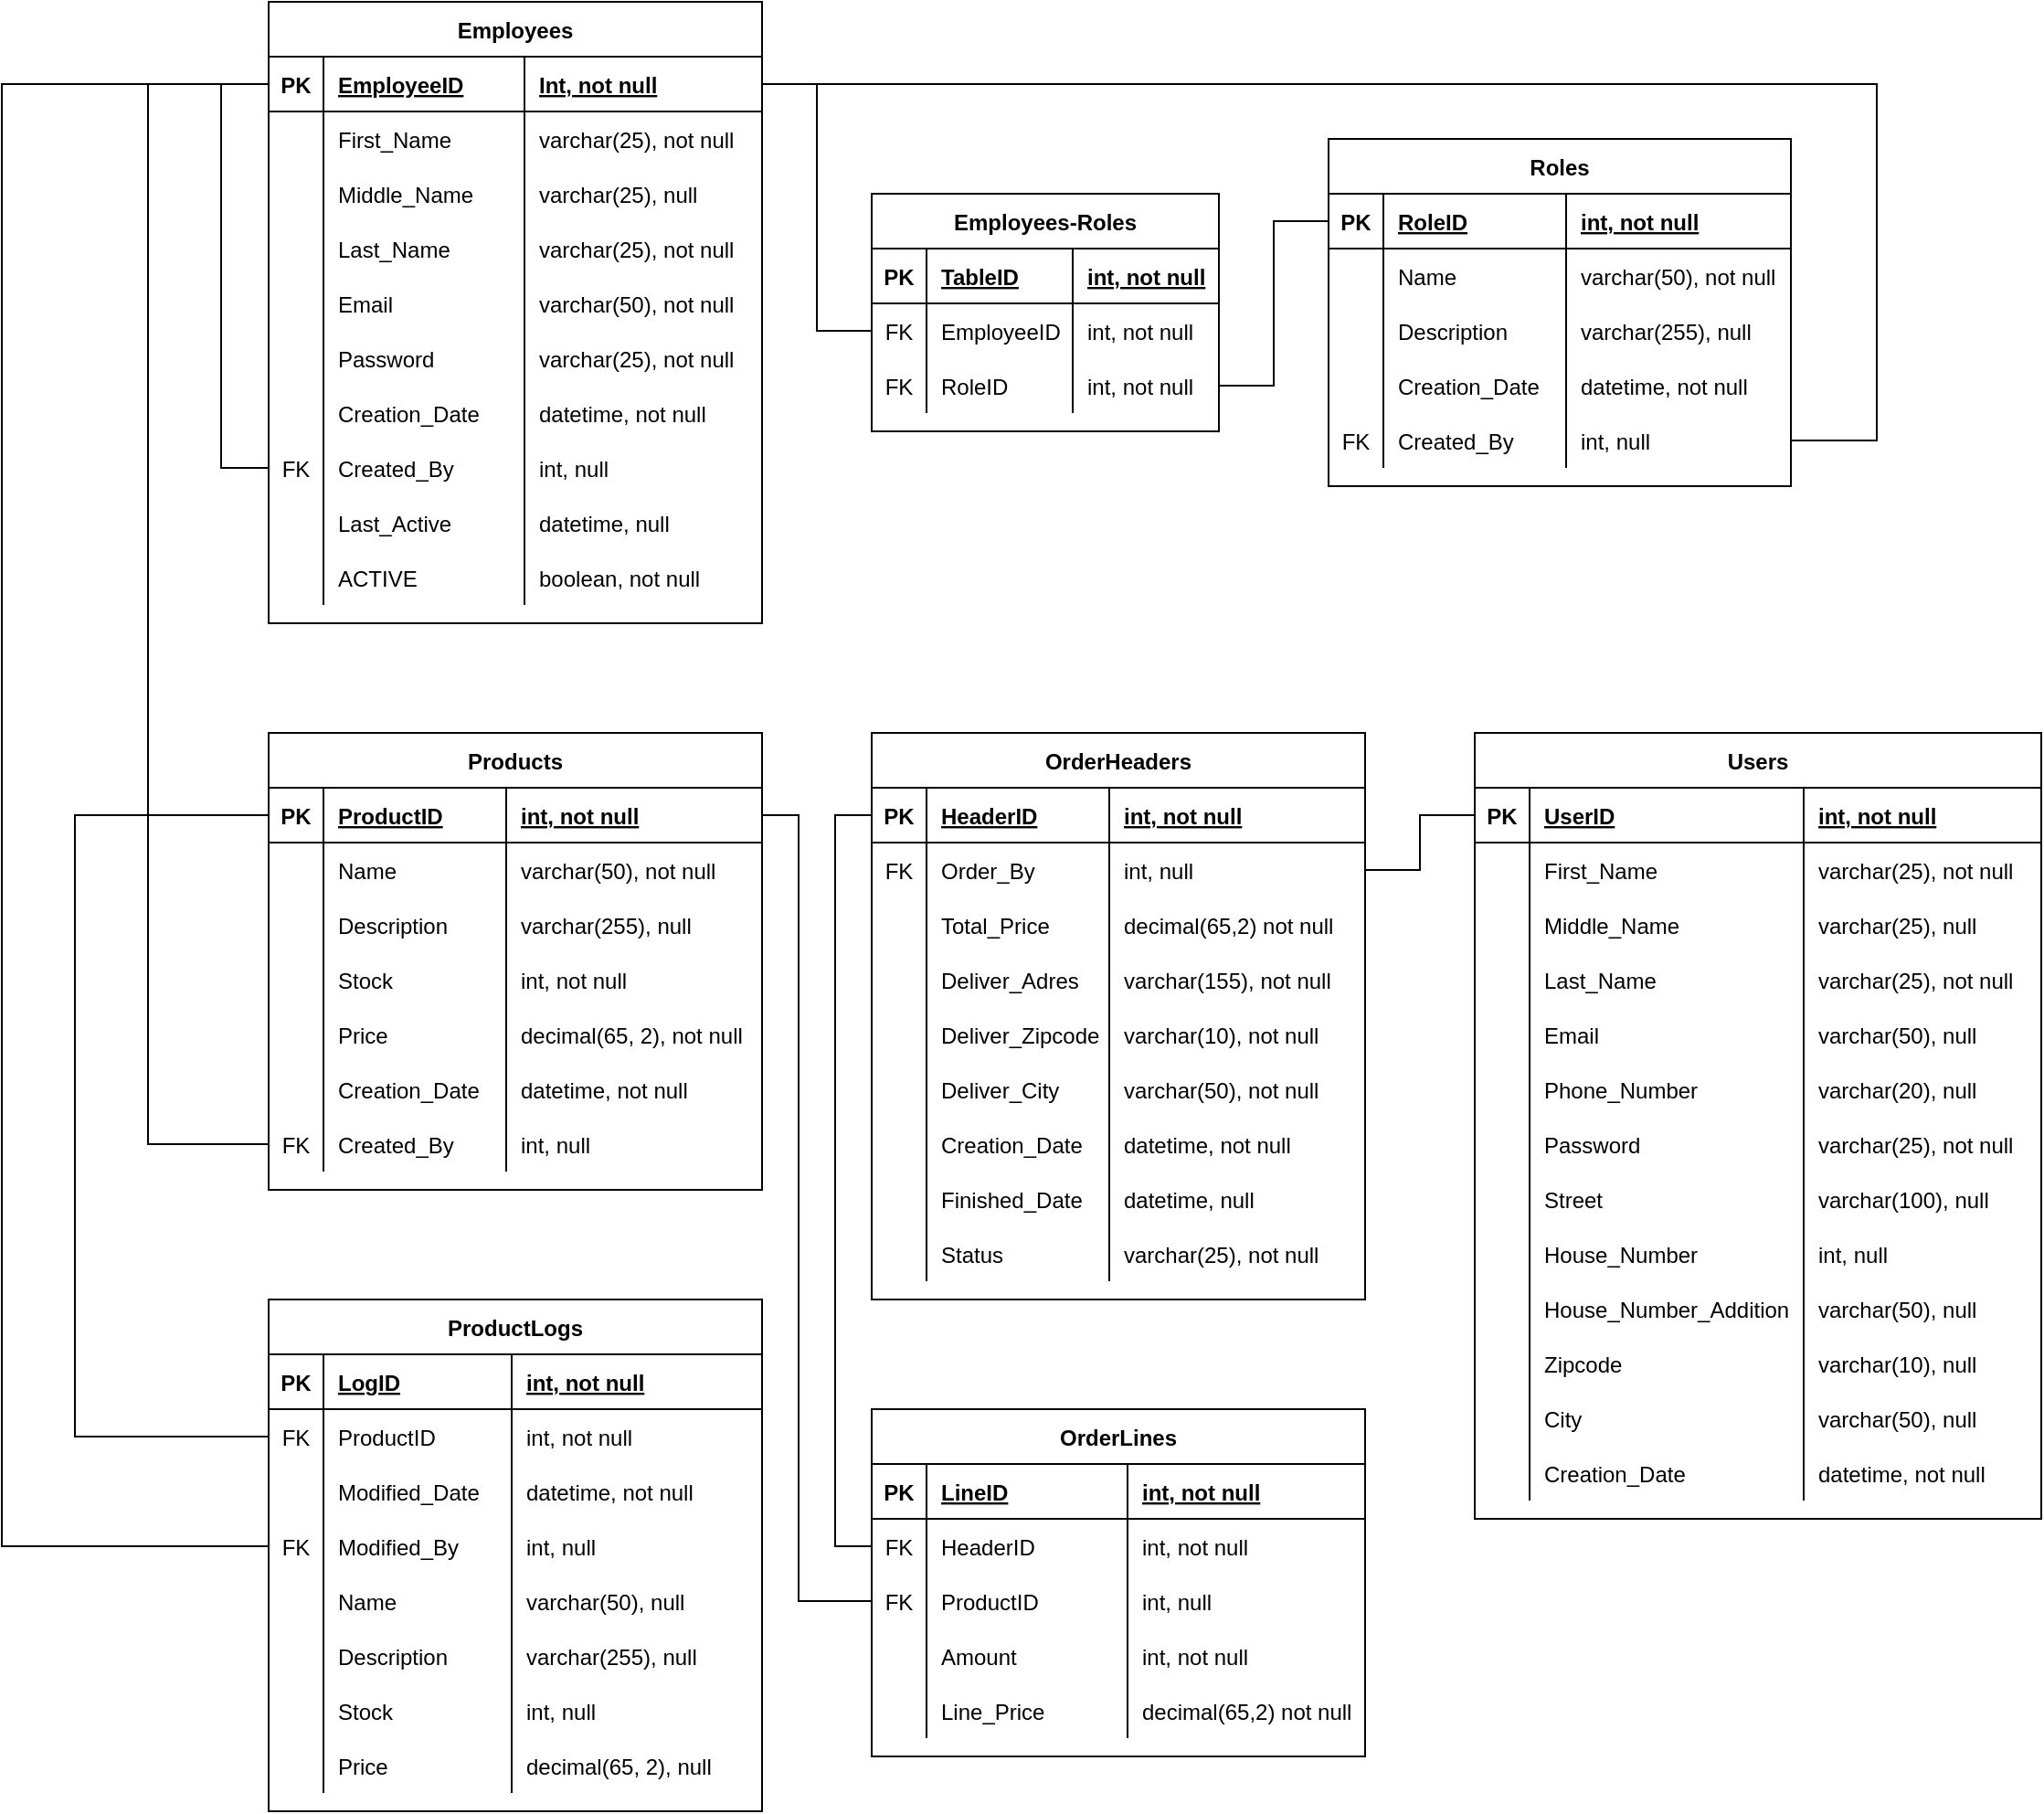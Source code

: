 <mxfile version="17.1.0" type="device"><diagram id="5cJakS_PNRtY5jyC3VkI" name="Page-1"><mxGraphModel dx="1697" dy="1093" grid="1" gridSize="10" guides="1" tooltips="1" connect="1" arrows="1" fold="1" page="1" pageScale="1" pageWidth="850" pageHeight="1100" math="0" shadow="0"><root><mxCell id="0"/><mxCell id="1" parent="0"/><mxCell id="r26EwOThGaLq-YRwEcTM-44" value="Employees" style="shape=table;startSize=30;container=1;collapsible=1;childLayout=tableLayout;fixedRows=1;rowLines=0;fontStyle=1;align=center;resizeLast=1;" parent="1" vertex="1"><mxGeometry x="156" y="40" width="270" height="340" as="geometry"/></mxCell><mxCell id="r26EwOThGaLq-YRwEcTM-45" value="" style="shape=tableRow;horizontal=0;startSize=0;swimlaneHead=0;swimlaneBody=0;fillColor=none;collapsible=0;dropTarget=0;points=[[0,0.5],[1,0.5]];portConstraint=eastwest;top=0;left=0;right=0;bottom=1;" parent="r26EwOThGaLq-YRwEcTM-44" vertex="1"><mxGeometry y="30" width="270" height="30" as="geometry"/></mxCell><mxCell id="r26EwOThGaLq-YRwEcTM-46" value="PK" style="shape=partialRectangle;connectable=0;fillColor=none;top=0;left=0;bottom=0;right=0;fontStyle=1;overflow=hidden;" parent="r26EwOThGaLq-YRwEcTM-45" vertex="1"><mxGeometry width="30" height="30" as="geometry"><mxRectangle width="30" height="30" as="alternateBounds"/></mxGeometry></mxCell><mxCell id="r26EwOThGaLq-YRwEcTM-47" value="EmployeeID" style="shape=partialRectangle;connectable=0;fillColor=none;top=0;left=0;bottom=0;right=0;align=left;spacingLeft=6;fontStyle=5;overflow=hidden;" parent="r26EwOThGaLq-YRwEcTM-45" vertex="1"><mxGeometry x="30" width="110" height="30" as="geometry"><mxRectangle width="110" height="30" as="alternateBounds"/></mxGeometry></mxCell><mxCell id="r26EwOThGaLq-YRwEcTM-75" value="Int, not null" style="shape=partialRectangle;connectable=0;fillColor=none;top=0;left=0;bottom=0;right=0;align=left;spacingLeft=6;fontStyle=5;overflow=hidden;" parent="r26EwOThGaLq-YRwEcTM-45" vertex="1"><mxGeometry x="140" width="130" height="30" as="geometry"><mxRectangle width="130" height="30" as="alternateBounds"/></mxGeometry></mxCell><mxCell id="r26EwOThGaLq-YRwEcTM-48" value="" style="shape=tableRow;horizontal=0;startSize=0;swimlaneHead=0;swimlaneBody=0;fillColor=none;collapsible=0;dropTarget=0;points=[[0,0.5],[1,0.5]];portConstraint=eastwest;top=0;left=0;right=0;bottom=0;" parent="r26EwOThGaLq-YRwEcTM-44" vertex="1"><mxGeometry y="60" width="270" height="30" as="geometry"/></mxCell><mxCell id="r26EwOThGaLq-YRwEcTM-49" value="" style="shape=partialRectangle;connectable=0;fillColor=none;top=0;left=0;bottom=0;right=0;editable=1;overflow=hidden;" parent="r26EwOThGaLq-YRwEcTM-48" vertex="1"><mxGeometry width="30" height="30" as="geometry"><mxRectangle width="30" height="30" as="alternateBounds"/></mxGeometry></mxCell><mxCell id="r26EwOThGaLq-YRwEcTM-50" value="First_Name" style="shape=partialRectangle;connectable=0;fillColor=none;top=0;left=0;bottom=0;right=0;align=left;spacingLeft=6;overflow=hidden;" parent="r26EwOThGaLq-YRwEcTM-48" vertex="1"><mxGeometry x="30" width="110" height="30" as="geometry"><mxRectangle width="110" height="30" as="alternateBounds"/></mxGeometry></mxCell><mxCell id="r26EwOThGaLq-YRwEcTM-76" value="varchar(25), not null" style="shape=partialRectangle;connectable=0;fillColor=none;top=0;left=0;bottom=0;right=0;align=left;spacingLeft=6;overflow=hidden;" parent="r26EwOThGaLq-YRwEcTM-48" vertex="1"><mxGeometry x="140" width="130" height="30" as="geometry"><mxRectangle width="130" height="30" as="alternateBounds"/></mxGeometry></mxCell><mxCell id="r26EwOThGaLq-YRwEcTM-51" value="" style="shape=tableRow;horizontal=0;startSize=0;swimlaneHead=0;swimlaneBody=0;fillColor=none;collapsible=0;dropTarget=0;points=[[0,0.5],[1,0.5]];portConstraint=eastwest;top=0;left=0;right=0;bottom=0;" parent="r26EwOThGaLq-YRwEcTM-44" vertex="1"><mxGeometry y="90" width="270" height="30" as="geometry"/></mxCell><mxCell id="r26EwOThGaLq-YRwEcTM-52" value="" style="shape=partialRectangle;connectable=0;fillColor=none;top=0;left=0;bottom=0;right=0;editable=1;overflow=hidden;" parent="r26EwOThGaLq-YRwEcTM-51" vertex="1"><mxGeometry width="30" height="30" as="geometry"><mxRectangle width="30" height="30" as="alternateBounds"/></mxGeometry></mxCell><mxCell id="r26EwOThGaLq-YRwEcTM-53" value="Middle_Name" style="shape=partialRectangle;connectable=0;fillColor=none;top=0;left=0;bottom=0;right=0;align=left;spacingLeft=6;overflow=hidden;" parent="r26EwOThGaLq-YRwEcTM-51" vertex="1"><mxGeometry x="30" width="110" height="30" as="geometry"><mxRectangle width="110" height="30" as="alternateBounds"/></mxGeometry></mxCell><mxCell id="r26EwOThGaLq-YRwEcTM-77" value="varchar(25), null" style="shape=partialRectangle;connectable=0;fillColor=none;top=0;left=0;bottom=0;right=0;align=left;spacingLeft=6;overflow=hidden;" parent="r26EwOThGaLq-YRwEcTM-51" vertex="1"><mxGeometry x="140" width="130" height="30" as="geometry"><mxRectangle width="130" height="30" as="alternateBounds"/></mxGeometry></mxCell><mxCell id="r26EwOThGaLq-YRwEcTM-54" value="" style="shape=tableRow;horizontal=0;startSize=0;swimlaneHead=0;swimlaneBody=0;fillColor=none;collapsible=0;dropTarget=0;points=[[0,0.5],[1,0.5]];portConstraint=eastwest;top=0;left=0;right=0;bottom=0;" parent="r26EwOThGaLq-YRwEcTM-44" vertex="1"><mxGeometry y="120" width="270" height="30" as="geometry"/></mxCell><mxCell id="r26EwOThGaLq-YRwEcTM-55" value="&#10;&#10;&lt;span style=&quot;color: rgb(0, 0, 0); font-family: helvetica; font-size: 12px; font-style: normal; font-weight: 400; letter-spacing: normal; text-align: left; text-indent: 0px; text-transform: none; word-spacing: 0px; background-color: rgb(248, 249, 250); display: inline; float: none;&quot;&gt;varchar(25), not null&lt;/span&gt;&#10;&#10;" style="shape=partialRectangle;connectable=0;fillColor=none;top=0;left=0;bottom=0;right=0;editable=1;overflow=hidden;" parent="r26EwOThGaLq-YRwEcTM-54" vertex="1"><mxGeometry width="30" height="30" as="geometry"><mxRectangle width="30" height="30" as="alternateBounds"/></mxGeometry></mxCell><mxCell id="r26EwOThGaLq-YRwEcTM-56" value="Last_Name" style="shape=partialRectangle;connectable=0;fillColor=none;top=0;left=0;bottom=0;right=0;align=left;spacingLeft=6;overflow=hidden;" parent="r26EwOThGaLq-YRwEcTM-54" vertex="1"><mxGeometry x="30" width="110" height="30" as="geometry"><mxRectangle width="110" height="30" as="alternateBounds"/></mxGeometry></mxCell><mxCell id="r26EwOThGaLq-YRwEcTM-78" value="varchar(25), not null" style="shape=partialRectangle;connectable=0;fillColor=none;top=0;left=0;bottom=0;right=0;align=left;spacingLeft=6;overflow=hidden;" parent="r26EwOThGaLq-YRwEcTM-54" vertex="1"><mxGeometry x="140" width="130" height="30" as="geometry"><mxRectangle width="130" height="30" as="alternateBounds"/></mxGeometry></mxCell><mxCell id="r26EwOThGaLq-YRwEcTM-57" value="" style="shape=tableRow;horizontal=0;startSize=0;swimlaneHead=0;swimlaneBody=0;fillColor=none;collapsible=0;dropTarget=0;points=[[0,0.5],[1,0.5]];portConstraint=eastwest;top=0;left=0;right=0;bottom=0;" parent="r26EwOThGaLq-YRwEcTM-44" vertex="1"><mxGeometry y="150" width="270" height="30" as="geometry"/></mxCell><mxCell id="r26EwOThGaLq-YRwEcTM-58" value="" style="shape=partialRectangle;connectable=0;fillColor=none;top=0;left=0;bottom=0;right=0;editable=1;overflow=hidden;" parent="r26EwOThGaLq-YRwEcTM-57" vertex="1"><mxGeometry width="30" height="30" as="geometry"><mxRectangle width="30" height="30" as="alternateBounds"/></mxGeometry></mxCell><mxCell id="r26EwOThGaLq-YRwEcTM-59" value="Email" style="shape=partialRectangle;connectable=0;fillColor=none;top=0;left=0;bottom=0;right=0;align=left;spacingLeft=6;overflow=hidden;" parent="r26EwOThGaLq-YRwEcTM-57" vertex="1"><mxGeometry x="30" width="110" height="30" as="geometry"><mxRectangle width="110" height="30" as="alternateBounds"/></mxGeometry></mxCell><mxCell id="r26EwOThGaLq-YRwEcTM-79" value="varchar(50), not null" style="shape=partialRectangle;connectable=0;fillColor=none;top=0;left=0;bottom=0;right=0;align=left;spacingLeft=6;overflow=hidden;" parent="r26EwOThGaLq-YRwEcTM-57" vertex="1"><mxGeometry x="140" width="130" height="30" as="geometry"><mxRectangle width="130" height="30" as="alternateBounds"/></mxGeometry></mxCell><mxCell id="r26EwOThGaLq-YRwEcTM-60" value="" style="shape=tableRow;horizontal=0;startSize=0;swimlaneHead=0;swimlaneBody=0;fillColor=none;collapsible=0;dropTarget=0;points=[[0,0.5],[1,0.5]];portConstraint=eastwest;top=0;left=0;right=0;bottom=0;" parent="r26EwOThGaLq-YRwEcTM-44" vertex="1"><mxGeometry y="180" width="270" height="30" as="geometry"/></mxCell><mxCell id="r26EwOThGaLq-YRwEcTM-61" value="" style="shape=partialRectangle;connectable=0;fillColor=none;top=0;left=0;bottom=0;right=0;editable=1;overflow=hidden;" parent="r26EwOThGaLq-YRwEcTM-60" vertex="1"><mxGeometry width="30" height="30" as="geometry"><mxRectangle width="30" height="30" as="alternateBounds"/></mxGeometry></mxCell><mxCell id="r26EwOThGaLq-YRwEcTM-62" value="Password" style="shape=partialRectangle;connectable=0;fillColor=none;top=0;left=0;bottom=0;right=0;align=left;spacingLeft=6;overflow=hidden;" parent="r26EwOThGaLq-YRwEcTM-60" vertex="1"><mxGeometry x="30" width="110" height="30" as="geometry"><mxRectangle width="110" height="30" as="alternateBounds"/></mxGeometry></mxCell><mxCell id="r26EwOThGaLq-YRwEcTM-80" value="varchar(25), not null" style="shape=partialRectangle;connectable=0;fillColor=none;top=0;left=0;bottom=0;right=0;align=left;spacingLeft=6;overflow=hidden;" parent="r26EwOThGaLq-YRwEcTM-60" vertex="1"><mxGeometry x="140" width="130" height="30" as="geometry"><mxRectangle width="130" height="30" as="alternateBounds"/></mxGeometry></mxCell><mxCell id="r26EwOThGaLq-YRwEcTM-63" value="" style="shape=tableRow;horizontal=0;startSize=0;swimlaneHead=0;swimlaneBody=0;fillColor=none;collapsible=0;dropTarget=0;points=[[0,0.5],[1,0.5]];portConstraint=eastwest;top=0;left=0;right=0;bottom=0;" parent="r26EwOThGaLq-YRwEcTM-44" vertex="1"><mxGeometry y="210" width="270" height="30" as="geometry"/></mxCell><mxCell id="r26EwOThGaLq-YRwEcTM-64" value="" style="shape=partialRectangle;connectable=0;fillColor=none;top=0;left=0;bottom=0;right=0;editable=1;overflow=hidden;" parent="r26EwOThGaLq-YRwEcTM-63" vertex="1"><mxGeometry width="30" height="30" as="geometry"><mxRectangle width="30" height="30" as="alternateBounds"/></mxGeometry></mxCell><mxCell id="r26EwOThGaLq-YRwEcTM-65" value="Creation_Date" style="shape=partialRectangle;connectable=0;fillColor=none;top=0;left=0;bottom=0;right=0;align=left;spacingLeft=6;overflow=hidden;" parent="r26EwOThGaLq-YRwEcTM-63" vertex="1"><mxGeometry x="30" width="110" height="30" as="geometry"><mxRectangle width="110" height="30" as="alternateBounds"/></mxGeometry></mxCell><mxCell id="r26EwOThGaLq-YRwEcTM-81" value="datetime, not null" style="shape=partialRectangle;connectable=0;fillColor=none;top=0;left=0;bottom=0;right=0;align=left;spacingLeft=6;overflow=hidden;" parent="r26EwOThGaLq-YRwEcTM-63" vertex="1"><mxGeometry x="140" width="130" height="30" as="geometry"><mxRectangle width="130" height="30" as="alternateBounds"/></mxGeometry></mxCell><mxCell id="r26EwOThGaLq-YRwEcTM-66" value="" style="shape=tableRow;horizontal=0;startSize=0;swimlaneHead=0;swimlaneBody=0;fillColor=none;collapsible=0;dropTarget=0;points=[[0,0.5],[1,0.5]];portConstraint=eastwest;top=0;left=0;right=0;bottom=0;" parent="r26EwOThGaLq-YRwEcTM-44" vertex="1"><mxGeometry y="240" width="270" height="30" as="geometry"/></mxCell><mxCell id="r26EwOThGaLq-YRwEcTM-67" value="FK" style="shape=partialRectangle;connectable=0;fillColor=none;top=0;left=0;bottom=0;right=0;editable=1;overflow=hidden;" parent="r26EwOThGaLq-YRwEcTM-66" vertex="1"><mxGeometry width="30" height="30" as="geometry"><mxRectangle width="30" height="30" as="alternateBounds"/></mxGeometry></mxCell><mxCell id="r26EwOThGaLq-YRwEcTM-68" value="Created_By" style="shape=partialRectangle;connectable=0;fillColor=none;top=0;left=0;bottom=0;right=0;align=left;spacingLeft=6;overflow=hidden;" parent="r26EwOThGaLq-YRwEcTM-66" vertex="1"><mxGeometry x="30" width="110" height="30" as="geometry"><mxRectangle width="110" height="30" as="alternateBounds"/></mxGeometry></mxCell><mxCell id="r26EwOThGaLq-YRwEcTM-82" value="int, null" style="shape=partialRectangle;connectable=0;fillColor=none;top=0;left=0;bottom=0;right=0;align=left;spacingLeft=6;overflow=hidden;" parent="r26EwOThGaLq-YRwEcTM-66" vertex="1"><mxGeometry x="140" width="130" height="30" as="geometry"><mxRectangle width="130" height="30" as="alternateBounds"/></mxGeometry></mxCell><mxCell id="r26EwOThGaLq-YRwEcTM-69" value="" style="shape=tableRow;horizontal=0;startSize=0;swimlaneHead=0;swimlaneBody=0;fillColor=none;collapsible=0;dropTarget=0;points=[[0,0.5],[1,0.5]];portConstraint=eastwest;top=0;left=0;right=0;bottom=0;" parent="r26EwOThGaLq-YRwEcTM-44" vertex="1"><mxGeometry y="270" width="270" height="30" as="geometry"/></mxCell><mxCell id="r26EwOThGaLq-YRwEcTM-70" value="" style="shape=partialRectangle;connectable=0;fillColor=none;top=0;left=0;bottom=0;right=0;editable=1;overflow=hidden;" parent="r26EwOThGaLq-YRwEcTM-69" vertex="1"><mxGeometry width="30" height="30" as="geometry"><mxRectangle width="30" height="30" as="alternateBounds"/></mxGeometry></mxCell><mxCell id="r26EwOThGaLq-YRwEcTM-71" value="Last_Active" style="shape=partialRectangle;connectable=0;fillColor=none;top=0;left=0;bottom=0;right=0;align=left;spacingLeft=6;overflow=hidden;" parent="r26EwOThGaLq-YRwEcTM-69" vertex="1"><mxGeometry x="30" width="110" height="30" as="geometry"><mxRectangle width="110" height="30" as="alternateBounds"/></mxGeometry></mxCell><mxCell id="r26EwOThGaLq-YRwEcTM-83" value="datetime, null" style="shape=partialRectangle;connectable=0;fillColor=none;top=0;left=0;bottom=0;right=0;align=left;spacingLeft=6;overflow=hidden;" parent="r26EwOThGaLq-YRwEcTM-69" vertex="1"><mxGeometry x="140" width="130" height="30" as="geometry"><mxRectangle width="130" height="30" as="alternateBounds"/></mxGeometry></mxCell><mxCell id="r26EwOThGaLq-YRwEcTM-72" value="" style="shape=tableRow;horizontal=0;startSize=0;swimlaneHead=0;swimlaneBody=0;fillColor=none;collapsible=0;dropTarget=0;points=[[0,0.5],[1,0.5]];portConstraint=eastwest;top=0;left=0;right=0;bottom=0;" parent="r26EwOThGaLq-YRwEcTM-44" vertex="1"><mxGeometry y="300" width="270" height="30" as="geometry"/></mxCell><mxCell id="r26EwOThGaLq-YRwEcTM-73" value="" style="shape=partialRectangle;connectable=0;fillColor=none;top=0;left=0;bottom=0;right=0;editable=1;overflow=hidden;" parent="r26EwOThGaLq-YRwEcTM-72" vertex="1"><mxGeometry width="30" height="30" as="geometry"><mxRectangle width="30" height="30" as="alternateBounds"/></mxGeometry></mxCell><mxCell id="r26EwOThGaLq-YRwEcTM-74" value="ACTIVE" style="shape=partialRectangle;connectable=0;fillColor=none;top=0;left=0;bottom=0;right=0;align=left;spacingLeft=6;overflow=hidden;" parent="r26EwOThGaLq-YRwEcTM-72" vertex="1"><mxGeometry x="30" width="110" height="30" as="geometry"><mxRectangle width="110" height="30" as="alternateBounds"/></mxGeometry></mxCell><mxCell id="r26EwOThGaLq-YRwEcTM-84" value="boolean, not null" style="shape=partialRectangle;connectable=0;fillColor=none;top=0;left=0;bottom=0;right=0;align=left;spacingLeft=6;overflow=hidden;" parent="r26EwOThGaLq-YRwEcTM-72" vertex="1"><mxGeometry x="140" width="130" height="30" as="geometry"><mxRectangle width="130" height="30" as="alternateBounds"/></mxGeometry></mxCell><mxCell id="UJU8tOz0mf6lP-dW1ipp-2" value="" style="fontSize=12;html=1;endArrow=none;endFill=0;startArrow=none;rounded=0;startFill=0;exitX=0;exitY=0.5;exitDx=0;exitDy=0;entryX=0;entryY=0.5;entryDx=0;entryDy=0;" parent="r26EwOThGaLq-YRwEcTM-44" source="r26EwOThGaLq-YRwEcTM-45" target="r26EwOThGaLq-YRwEcTM-66" edge="1"><mxGeometry width="100" height="100" relative="1" as="geometry"><mxPoint x="333" y="380" as="sourcePoint"/><mxPoint x="-127" y="220" as="targetPoint"/><Array as="points"><mxPoint x="-26" y="45"/><mxPoint x="-26" y="255"/></Array></mxGeometry></mxCell><mxCell id="r26EwOThGaLq-YRwEcTM-86" value="Roles" style="shape=table;startSize=30;container=1;collapsible=1;childLayout=tableLayout;fixedRows=1;rowLines=0;fontStyle=1;align=center;resizeLast=1;" parent="1" vertex="1"><mxGeometry x="736" y="115" width="253" height="190" as="geometry"/></mxCell><mxCell id="r26EwOThGaLq-YRwEcTM-87" value="" style="shape=tableRow;horizontal=0;startSize=0;swimlaneHead=0;swimlaneBody=0;fillColor=none;collapsible=0;dropTarget=0;points=[[0,0.5],[1,0.5]];portConstraint=eastwest;top=0;left=0;right=0;bottom=1;" parent="r26EwOThGaLq-YRwEcTM-86" vertex="1"><mxGeometry y="30" width="253" height="30" as="geometry"/></mxCell><mxCell id="r26EwOThGaLq-YRwEcTM-88" value="PK" style="shape=partialRectangle;connectable=0;fillColor=none;top=0;left=0;bottom=0;right=0;fontStyle=1;overflow=hidden;" parent="r26EwOThGaLq-YRwEcTM-87" vertex="1"><mxGeometry width="30" height="30" as="geometry"><mxRectangle width="30" height="30" as="alternateBounds"/></mxGeometry></mxCell><mxCell id="r26EwOThGaLq-YRwEcTM-89" value="RoleID" style="shape=partialRectangle;connectable=0;fillColor=none;top=0;left=0;bottom=0;right=0;align=left;spacingLeft=6;fontStyle=5;overflow=hidden;" parent="r26EwOThGaLq-YRwEcTM-87" vertex="1"><mxGeometry x="30" width="100" height="30" as="geometry"><mxRectangle width="100" height="30" as="alternateBounds"/></mxGeometry></mxCell><mxCell id="r26EwOThGaLq-YRwEcTM-102" value="int, not null" style="shape=partialRectangle;connectable=0;fillColor=none;top=0;left=0;bottom=0;right=0;align=left;spacingLeft=6;fontStyle=5;overflow=hidden;" parent="r26EwOThGaLq-YRwEcTM-87" vertex="1"><mxGeometry x="130" width="123" height="30" as="geometry"><mxRectangle width="123" height="30" as="alternateBounds"/></mxGeometry></mxCell><mxCell id="r26EwOThGaLq-YRwEcTM-90" value="" style="shape=tableRow;horizontal=0;startSize=0;swimlaneHead=0;swimlaneBody=0;fillColor=none;collapsible=0;dropTarget=0;points=[[0,0.5],[1,0.5]];portConstraint=eastwest;top=0;left=0;right=0;bottom=0;" parent="r26EwOThGaLq-YRwEcTM-86" vertex="1"><mxGeometry y="60" width="253" height="30" as="geometry"/></mxCell><mxCell id="r26EwOThGaLq-YRwEcTM-91" value="" style="shape=partialRectangle;connectable=0;fillColor=none;top=0;left=0;bottom=0;right=0;editable=1;overflow=hidden;" parent="r26EwOThGaLq-YRwEcTM-90" vertex="1"><mxGeometry width="30" height="30" as="geometry"><mxRectangle width="30" height="30" as="alternateBounds"/></mxGeometry></mxCell><mxCell id="r26EwOThGaLq-YRwEcTM-92" value="Name" style="shape=partialRectangle;connectable=0;fillColor=none;top=0;left=0;bottom=0;right=0;align=left;spacingLeft=6;overflow=hidden;" parent="r26EwOThGaLq-YRwEcTM-90" vertex="1"><mxGeometry x="30" width="100" height="30" as="geometry"><mxRectangle width="100" height="30" as="alternateBounds"/></mxGeometry></mxCell><mxCell id="r26EwOThGaLq-YRwEcTM-103" value="varchar(50), not null" style="shape=partialRectangle;connectable=0;fillColor=none;top=0;left=0;bottom=0;right=0;align=left;spacingLeft=6;overflow=hidden;" parent="r26EwOThGaLq-YRwEcTM-90" vertex="1"><mxGeometry x="130" width="123" height="30" as="geometry"><mxRectangle width="123" height="30" as="alternateBounds"/></mxGeometry></mxCell><mxCell id="r26EwOThGaLq-YRwEcTM-93" value="" style="shape=tableRow;horizontal=0;startSize=0;swimlaneHead=0;swimlaneBody=0;fillColor=none;collapsible=0;dropTarget=0;points=[[0,0.5],[1,0.5]];portConstraint=eastwest;top=0;left=0;right=0;bottom=0;" parent="r26EwOThGaLq-YRwEcTM-86" vertex="1"><mxGeometry y="90" width="253" height="30" as="geometry"/></mxCell><mxCell id="r26EwOThGaLq-YRwEcTM-94" value="" style="shape=partialRectangle;connectable=0;fillColor=none;top=0;left=0;bottom=0;right=0;editable=1;overflow=hidden;" parent="r26EwOThGaLq-YRwEcTM-93" vertex="1"><mxGeometry width="30" height="30" as="geometry"><mxRectangle width="30" height="30" as="alternateBounds"/></mxGeometry></mxCell><mxCell id="r26EwOThGaLq-YRwEcTM-95" value="Description" style="shape=partialRectangle;connectable=0;fillColor=none;top=0;left=0;bottom=0;right=0;align=left;spacingLeft=6;overflow=hidden;" parent="r26EwOThGaLq-YRwEcTM-93" vertex="1"><mxGeometry x="30" width="100" height="30" as="geometry"><mxRectangle width="100" height="30" as="alternateBounds"/></mxGeometry></mxCell><mxCell id="r26EwOThGaLq-YRwEcTM-104" value="varchar(255), null" style="shape=partialRectangle;connectable=0;fillColor=none;top=0;left=0;bottom=0;right=0;align=left;spacingLeft=6;overflow=hidden;" parent="r26EwOThGaLq-YRwEcTM-93" vertex="1"><mxGeometry x="130" width="123" height="30" as="geometry"><mxRectangle width="123" height="30" as="alternateBounds"/></mxGeometry></mxCell><mxCell id="r26EwOThGaLq-YRwEcTM-96" value="" style="shape=tableRow;horizontal=0;startSize=0;swimlaneHead=0;swimlaneBody=0;fillColor=none;collapsible=0;dropTarget=0;points=[[0,0.5],[1,0.5]];portConstraint=eastwest;top=0;left=0;right=0;bottom=0;" parent="r26EwOThGaLq-YRwEcTM-86" vertex="1"><mxGeometry y="120" width="253" height="30" as="geometry"/></mxCell><mxCell id="r26EwOThGaLq-YRwEcTM-97" value="" style="shape=partialRectangle;connectable=0;fillColor=none;top=0;left=0;bottom=0;right=0;editable=1;overflow=hidden;" parent="r26EwOThGaLq-YRwEcTM-96" vertex="1"><mxGeometry width="30" height="30" as="geometry"><mxRectangle width="30" height="30" as="alternateBounds"/></mxGeometry></mxCell><mxCell id="r26EwOThGaLq-YRwEcTM-98" value="Creation_Date" style="shape=partialRectangle;connectable=0;fillColor=none;top=0;left=0;bottom=0;right=0;align=left;spacingLeft=6;overflow=hidden;" parent="r26EwOThGaLq-YRwEcTM-96" vertex="1"><mxGeometry x="30" width="100" height="30" as="geometry"><mxRectangle width="100" height="30" as="alternateBounds"/></mxGeometry></mxCell><mxCell id="r26EwOThGaLq-YRwEcTM-105" value="datetime, not null" style="shape=partialRectangle;connectable=0;fillColor=none;top=0;left=0;bottom=0;right=0;align=left;spacingLeft=6;overflow=hidden;" parent="r26EwOThGaLq-YRwEcTM-96" vertex="1"><mxGeometry x="130" width="123" height="30" as="geometry"><mxRectangle width="123" height="30" as="alternateBounds"/></mxGeometry></mxCell><mxCell id="r26EwOThGaLq-YRwEcTM-107" value="" style="shape=tableRow;horizontal=0;startSize=0;swimlaneHead=0;swimlaneBody=0;fillColor=none;collapsible=0;dropTarget=0;points=[[0,0.5],[1,0.5]];portConstraint=eastwest;top=0;left=0;right=0;bottom=0;" parent="r26EwOThGaLq-YRwEcTM-86" vertex="1"><mxGeometry y="150" width="253" height="30" as="geometry"/></mxCell><mxCell id="r26EwOThGaLq-YRwEcTM-108" value="FK" style="shape=partialRectangle;connectable=0;fillColor=none;top=0;left=0;bottom=0;right=0;fontStyle=0;overflow=hidden;" parent="r26EwOThGaLq-YRwEcTM-107" vertex="1"><mxGeometry width="30" height="30" as="geometry"><mxRectangle width="30" height="30" as="alternateBounds"/></mxGeometry></mxCell><mxCell id="r26EwOThGaLq-YRwEcTM-109" value="Created_By" style="shape=partialRectangle;connectable=0;fillColor=none;top=0;left=0;bottom=0;right=0;align=left;spacingLeft=6;fontStyle=0;overflow=hidden;" parent="r26EwOThGaLq-YRwEcTM-107" vertex="1"><mxGeometry x="30" width="100" height="30" as="geometry"><mxRectangle width="100" height="30" as="alternateBounds"/></mxGeometry></mxCell><mxCell id="r26EwOThGaLq-YRwEcTM-110" value="int, null" style="shape=partialRectangle;connectable=0;fillColor=none;top=0;left=0;bottom=0;right=0;align=left;spacingLeft=6;fontStyle=0;overflow=hidden;" parent="r26EwOThGaLq-YRwEcTM-107" vertex="1"><mxGeometry x="130" width="123" height="30" as="geometry"><mxRectangle width="123" height="30" as="alternateBounds"/></mxGeometry></mxCell><mxCell id="r26EwOThGaLq-YRwEcTM-111" value="" style="endArrow=none;html=1;rounded=0;exitX=1;exitY=0.5;exitDx=0;exitDy=0;entryX=1;entryY=0.5;entryDx=0;entryDy=0;" parent="1" source="r26EwOThGaLq-YRwEcTM-45" target="r26EwOThGaLq-YRwEcTM-107" edge="1"><mxGeometry relative="1" as="geometry"><mxPoint x="616" y="300" as="sourcePoint"/><mxPoint x="776" y="300" as="targetPoint"/><Array as="points"><mxPoint x="476" y="85"/><mxPoint x="1036" y="85"/><mxPoint x="1036" y="280"/></Array></mxGeometry></mxCell><mxCell id="r26EwOThGaLq-YRwEcTM-112" value="Employees-Roles" style="shape=table;startSize=30;container=1;collapsible=1;childLayout=tableLayout;fixedRows=1;rowLines=0;fontStyle=1;align=center;resizeLast=1;" parent="1" vertex="1"><mxGeometry x="486" y="145" width="190" height="130" as="geometry"/></mxCell><mxCell id="r26EwOThGaLq-YRwEcTM-113" value="" style="shape=tableRow;horizontal=0;startSize=0;swimlaneHead=0;swimlaneBody=0;fillColor=none;collapsible=0;dropTarget=0;points=[[0,0.5],[1,0.5]];portConstraint=eastwest;top=0;left=0;right=0;bottom=1;" parent="r26EwOThGaLq-YRwEcTM-112" vertex="1"><mxGeometry y="30" width="190" height="30" as="geometry"/></mxCell><mxCell id="r26EwOThGaLq-YRwEcTM-114" value="PK" style="shape=partialRectangle;connectable=0;fillColor=none;top=0;left=0;bottom=0;right=0;fontStyle=1;overflow=hidden;" parent="r26EwOThGaLq-YRwEcTM-113" vertex="1"><mxGeometry width="30" height="30" as="geometry"><mxRectangle width="30" height="30" as="alternateBounds"/></mxGeometry></mxCell><mxCell id="r26EwOThGaLq-YRwEcTM-115" value="TableID" style="shape=partialRectangle;connectable=0;fillColor=none;top=0;left=0;bottom=0;right=0;align=left;spacingLeft=6;fontStyle=5;overflow=hidden;" parent="r26EwOThGaLq-YRwEcTM-113" vertex="1"><mxGeometry x="30" width="80" height="30" as="geometry"><mxRectangle width="80" height="30" as="alternateBounds"/></mxGeometry></mxCell><mxCell id="r26EwOThGaLq-YRwEcTM-116" value="int, not null" style="shape=partialRectangle;connectable=0;fillColor=none;top=0;left=0;bottom=0;right=0;align=left;spacingLeft=6;fontStyle=5;overflow=hidden;" parent="r26EwOThGaLq-YRwEcTM-113" vertex="1"><mxGeometry x="110" width="80" height="30" as="geometry"><mxRectangle width="80" height="30" as="alternateBounds"/></mxGeometry></mxCell><mxCell id="r26EwOThGaLq-YRwEcTM-133" value="" style="shape=tableRow;horizontal=0;startSize=0;swimlaneHead=0;swimlaneBody=0;fillColor=none;collapsible=0;dropTarget=0;points=[[0,0.5],[1,0.5]];portConstraint=eastwest;top=0;left=0;right=0;bottom=0;" parent="r26EwOThGaLq-YRwEcTM-112" vertex="1"><mxGeometry y="60" width="190" height="30" as="geometry"/></mxCell><mxCell id="r26EwOThGaLq-YRwEcTM-134" value="FK" style="shape=partialRectangle;connectable=0;fillColor=none;top=0;left=0;bottom=0;right=0;fontStyle=0;overflow=hidden;" parent="r26EwOThGaLq-YRwEcTM-133" vertex="1"><mxGeometry width="30" height="30" as="geometry"><mxRectangle width="30" height="30" as="alternateBounds"/></mxGeometry></mxCell><mxCell id="r26EwOThGaLq-YRwEcTM-135" value="EmployeeID" style="shape=partialRectangle;connectable=0;fillColor=none;top=0;left=0;bottom=0;right=0;align=left;spacingLeft=6;fontStyle=0;overflow=hidden;" parent="r26EwOThGaLq-YRwEcTM-133" vertex="1"><mxGeometry x="30" width="80" height="30" as="geometry"><mxRectangle width="80" height="30" as="alternateBounds"/></mxGeometry></mxCell><mxCell id="r26EwOThGaLq-YRwEcTM-136" value="int, not null" style="shape=partialRectangle;connectable=0;fillColor=none;top=0;left=0;bottom=0;right=0;align=left;spacingLeft=6;fontStyle=0;overflow=hidden;" parent="r26EwOThGaLq-YRwEcTM-133" vertex="1"><mxGeometry x="110" width="80" height="30" as="geometry"><mxRectangle width="80" height="30" as="alternateBounds"/></mxGeometry></mxCell><mxCell id="r26EwOThGaLq-YRwEcTM-129" value="" style="shape=tableRow;horizontal=0;startSize=0;swimlaneHead=0;swimlaneBody=0;fillColor=none;collapsible=0;dropTarget=0;points=[[0,0.5],[1,0.5]];portConstraint=eastwest;top=0;left=0;right=0;bottom=0;" parent="r26EwOThGaLq-YRwEcTM-112" vertex="1"><mxGeometry y="90" width="190" height="30" as="geometry"/></mxCell><mxCell id="r26EwOThGaLq-YRwEcTM-130" value="FK" style="shape=partialRectangle;connectable=0;fillColor=none;top=0;left=0;bottom=0;right=0;fontStyle=0;overflow=hidden;" parent="r26EwOThGaLq-YRwEcTM-129" vertex="1"><mxGeometry width="30" height="30" as="geometry"><mxRectangle width="30" height="30" as="alternateBounds"/></mxGeometry></mxCell><mxCell id="r26EwOThGaLq-YRwEcTM-131" value="RoleID" style="shape=partialRectangle;connectable=0;fillColor=none;top=0;left=0;bottom=0;right=0;align=left;spacingLeft=6;fontStyle=0;overflow=hidden;" parent="r26EwOThGaLq-YRwEcTM-129" vertex="1"><mxGeometry x="30" width="80" height="30" as="geometry"><mxRectangle width="80" height="30" as="alternateBounds"/></mxGeometry></mxCell><mxCell id="r26EwOThGaLq-YRwEcTM-132" value="int, not null" style="shape=partialRectangle;connectable=0;fillColor=none;top=0;left=0;bottom=0;right=0;align=left;spacingLeft=6;fontStyle=0;overflow=hidden;" parent="r26EwOThGaLq-YRwEcTM-129" vertex="1"><mxGeometry x="110" width="80" height="30" as="geometry"><mxRectangle width="80" height="30" as="alternateBounds"/></mxGeometry></mxCell><mxCell id="r26EwOThGaLq-YRwEcTM-139" value="" style="endArrow=none;html=1;rounded=0;strokeWidth=1;exitX=1;exitY=0.5;exitDx=0;exitDy=0;entryX=0;entryY=0.5;entryDx=0;entryDy=0;" parent="1" source="r26EwOThGaLq-YRwEcTM-45" target="r26EwOThGaLq-YRwEcTM-133" edge="1"><mxGeometry relative="1" as="geometry"><mxPoint x="436" y="90" as="sourcePoint"/><mxPoint x="796" y="360" as="targetPoint"/><Array as="points"><mxPoint x="456" y="85"/><mxPoint x="456" y="220"/></Array></mxGeometry></mxCell><mxCell id="r26EwOThGaLq-YRwEcTM-140" value="" style="endArrow=none;html=1;rounded=0;strokeWidth=1;exitX=1;exitY=0.5;exitDx=0;exitDy=0;entryX=0;entryY=0.5;entryDx=0;entryDy=0;" parent="1" source="r26EwOThGaLq-YRwEcTM-129" target="r26EwOThGaLq-YRwEcTM-87" edge="1"><mxGeometry relative="1" as="geometry"><mxPoint x="766" y="390" as="sourcePoint"/><mxPoint x="926" y="390" as="targetPoint"/><Array as="points"><mxPoint x="706" y="250"/><mxPoint x="706" y="160"/></Array></mxGeometry></mxCell><mxCell id="r26EwOThGaLq-YRwEcTM-141" value="Products" style="shape=table;startSize=30;container=1;collapsible=1;childLayout=tableLayout;fixedRows=1;rowLines=0;fontStyle=1;align=center;resizeLast=1;" parent="1" vertex="1"><mxGeometry x="156" y="440" width="270" height="250" as="geometry"/></mxCell><mxCell id="r26EwOThGaLq-YRwEcTM-142" value="" style="shape=tableRow;horizontal=0;startSize=0;swimlaneHead=0;swimlaneBody=0;fillColor=none;collapsible=0;dropTarget=0;points=[[0,0.5],[1,0.5]];portConstraint=eastwest;top=0;left=0;right=0;bottom=1;" parent="r26EwOThGaLq-YRwEcTM-141" vertex="1"><mxGeometry y="30" width="270" height="30" as="geometry"/></mxCell><mxCell id="r26EwOThGaLq-YRwEcTM-143" value="PK" style="shape=partialRectangle;connectable=0;fillColor=none;top=0;left=0;bottom=0;right=0;fontStyle=1;overflow=hidden;" parent="r26EwOThGaLq-YRwEcTM-142" vertex="1"><mxGeometry width="30" height="30" as="geometry"><mxRectangle width="30" height="30" as="alternateBounds"/></mxGeometry></mxCell><mxCell id="r26EwOThGaLq-YRwEcTM-144" value="ProductID" style="shape=partialRectangle;connectable=0;fillColor=none;top=0;left=0;bottom=0;right=0;align=left;spacingLeft=6;fontStyle=5;overflow=hidden;" parent="r26EwOThGaLq-YRwEcTM-142" vertex="1"><mxGeometry x="30" width="100" height="30" as="geometry"><mxRectangle width="100" height="30" as="alternateBounds"/></mxGeometry></mxCell><mxCell id="r26EwOThGaLq-YRwEcTM-163" value="int, not null" style="shape=partialRectangle;connectable=0;fillColor=none;top=0;left=0;bottom=0;right=0;align=left;spacingLeft=6;fontStyle=5;overflow=hidden;" parent="r26EwOThGaLq-YRwEcTM-142" vertex="1"><mxGeometry x="130" width="140" height="30" as="geometry"><mxRectangle width="140" height="30" as="alternateBounds"/></mxGeometry></mxCell><mxCell id="r26EwOThGaLq-YRwEcTM-145" value="" style="shape=tableRow;horizontal=0;startSize=0;swimlaneHead=0;swimlaneBody=0;fillColor=none;collapsible=0;dropTarget=0;points=[[0,0.5],[1,0.5]];portConstraint=eastwest;top=0;left=0;right=0;bottom=0;" parent="r26EwOThGaLq-YRwEcTM-141" vertex="1"><mxGeometry y="60" width="270" height="30" as="geometry"/></mxCell><mxCell id="r26EwOThGaLq-YRwEcTM-146" value="" style="shape=partialRectangle;connectable=0;fillColor=none;top=0;left=0;bottom=0;right=0;editable=1;overflow=hidden;" parent="r26EwOThGaLq-YRwEcTM-145" vertex="1"><mxGeometry width="30" height="30" as="geometry"><mxRectangle width="30" height="30" as="alternateBounds"/></mxGeometry></mxCell><mxCell id="r26EwOThGaLq-YRwEcTM-147" value="Name" style="shape=partialRectangle;connectable=0;fillColor=none;top=0;left=0;bottom=0;right=0;align=left;spacingLeft=6;overflow=hidden;" parent="r26EwOThGaLq-YRwEcTM-145" vertex="1"><mxGeometry x="30" width="100" height="30" as="geometry"><mxRectangle width="100" height="30" as="alternateBounds"/></mxGeometry></mxCell><mxCell id="r26EwOThGaLq-YRwEcTM-164" value="varchar(50), not null" style="shape=partialRectangle;connectable=0;fillColor=none;top=0;left=0;bottom=0;right=0;align=left;spacingLeft=6;overflow=hidden;" parent="r26EwOThGaLq-YRwEcTM-145" vertex="1"><mxGeometry x="130" width="140" height="30" as="geometry"><mxRectangle width="140" height="30" as="alternateBounds"/></mxGeometry></mxCell><mxCell id="r26EwOThGaLq-YRwEcTM-148" value="" style="shape=tableRow;horizontal=0;startSize=0;swimlaneHead=0;swimlaneBody=0;fillColor=none;collapsible=0;dropTarget=0;points=[[0,0.5],[1,0.5]];portConstraint=eastwest;top=0;left=0;right=0;bottom=0;" parent="r26EwOThGaLq-YRwEcTM-141" vertex="1"><mxGeometry y="90" width="270" height="30" as="geometry"/></mxCell><mxCell id="r26EwOThGaLq-YRwEcTM-149" value="" style="shape=partialRectangle;connectable=0;fillColor=none;top=0;left=0;bottom=0;right=0;editable=1;overflow=hidden;" parent="r26EwOThGaLq-YRwEcTM-148" vertex="1"><mxGeometry width="30" height="30" as="geometry"><mxRectangle width="30" height="30" as="alternateBounds"/></mxGeometry></mxCell><mxCell id="r26EwOThGaLq-YRwEcTM-150" value="Description" style="shape=partialRectangle;connectable=0;fillColor=none;top=0;left=0;bottom=0;right=0;align=left;spacingLeft=6;overflow=hidden;" parent="r26EwOThGaLq-YRwEcTM-148" vertex="1"><mxGeometry x="30" width="100" height="30" as="geometry"><mxRectangle width="100" height="30" as="alternateBounds"/></mxGeometry></mxCell><mxCell id="r26EwOThGaLq-YRwEcTM-165" value="varchar(255), null" style="shape=partialRectangle;connectable=0;fillColor=none;top=0;left=0;bottom=0;right=0;align=left;spacingLeft=6;overflow=hidden;" parent="r26EwOThGaLq-YRwEcTM-148" vertex="1"><mxGeometry x="130" width="140" height="30" as="geometry"><mxRectangle width="140" height="30" as="alternateBounds"/></mxGeometry></mxCell><mxCell id="r26EwOThGaLq-YRwEcTM-151" value="" style="shape=tableRow;horizontal=0;startSize=0;swimlaneHead=0;swimlaneBody=0;fillColor=none;collapsible=0;dropTarget=0;points=[[0,0.5],[1,0.5]];portConstraint=eastwest;top=0;left=0;right=0;bottom=0;" parent="r26EwOThGaLq-YRwEcTM-141" vertex="1"><mxGeometry y="120" width="270" height="30" as="geometry"/></mxCell><mxCell id="r26EwOThGaLq-YRwEcTM-152" value="" style="shape=partialRectangle;connectable=0;fillColor=none;top=0;left=0;bottom=0;right=0;editable=1;overflow=hidden;" parent="r26EwOThGaLq-YRwEcTM-151" vertex="1"><mxGeometry width="30" height="30" as="geometry"><mxRectangle width="30" height="30" as="alternateBounds"/></mxGeometry></mxCell><mxCell id="r26EwOThGaLq-YRwEcTM-153" value="Stock" style="shape=partialRectangle;connectable=0;fillColor=none;top=0;left=0;bottom=0;right=0;align=left;spacingLeft=6;overflow=hidden;" parent="r26EwOThGaLq-YRwEcTM-151" vertex="1"><mxGeometry x="30" width="100" height="30" as="geometry"><mxRectangle width="100" height="30" as="alternateBounds"/></mxGeometry></mxCell><mxCell id="r26EwOThGaLq-YRwEcTM-166" value="int, not null" style="shape=partialRectangle;connectable=0;fillColor=none;top=0;left=0;bottom=0;right=0;align=left;spacingLeft=6;overflow=hidden;" parent="r26EwOThGaLq-YRwEcTM-151" vertex="1"><mxGeometry x="130" width="140" height="30" as="geometry"><mxRectangle width="140" height="30" as="alternateBounds"/></mxGeometry></mxCell><mxCell id="r26EwOThGaLq-YRwEcTM-154" value="" style="shape=tableRow;horizontal=0;startSize=0;swimlaneHead=0;swimlaneBody=0;fillColor=none;collapsible=0;dropTarget=0;points=[[0,0.5],[1,0.5]];portConstraint=eastwest;top=0;left=0;right=0;bottom=0;" parent="r26EwOThGaLq-YRwEcTM-141" vertex="1"><mxGeometry y="150" width="270" height="30" as="geometry"/></mxCell><mxCell id="r26EwOThGaLq-YRwEcTM-155" value="" style="shape=partialRectangle;connectable=0;fillColor=none;top=0;left=0;bottom=0;right=0;editable=1;overflow=hidden;" parent="r26EwOThGaLq-YRwEcTM-154" vertex="1"><mxGeometry width="30" height="30" as="geometry"><mxRectangle width="30" height="30" as="alternateBounds"/></mxGeometry></mxCell><mxCell id="r26EwOThGaLq-YRwEcTM-156" value="Price" style="shape=partialRectangle;connectable=0;fillColor=none;top=0;left=0;bottom=0;right=0;align=left;spacingLeft=6;overflow=hidden;" parent="r26EwOThGaLq-YRwEcTM-154" vertex="1"><mxGeometry x="30" width="100" height="30" as="geometry"><mxRectangle width="100" height="30" as="alternateBounds"/></mxGeometry></mxCell><mxCell id="r26EwOThGaLq-YRwEcTM-167" value="decimal(65, 2), not null" style="shape=partialRectangle;connectable=0;fillColor=none;top=0;left=0;bottom=0;right=0;align=left;spacingLeft=6;overflow=hidden;" parent="r26EwOThGaLq-YRwEcTM-154" vertex="1"><mxGeometry x="130" width="140" height="30" as="geometry"><mxRectangle width="140" height="30" as="alternateBounds"/></mxGeometry></mxCell><mxCell id="r26EwOThGaLq-YRwEcTM-157" value="" style="shape=tableRow;horizontal=0;startSize=0;swimlaneHead=0;swimlaneBody=0;fillColor=none;collapsible=0;dropTarget=0;points=[[0,0.5],[1,0.5]];portConstraint=eastwest;top=0;left=0;right=0;bottom=0;" parent="r26EwOThGaLq-YRwEcTM-141" vertex="1"><mxGeometry y="180" width="270" height="30" as="geometry"/></mxCell><mxCell id="r26EwOThGaLq-YRwEcTM-158" value="" style="shape=partialRectangle;connectable=0;fillColor=none;top=0;left=0;bottom=0;right=0;editable=1;overflow=hidden;" parent="r26EwOThGaLq-YRwEcTM-157" vertex="1"><mxGeometry width="30" height="30" as="geometry"><mxRectangle width="30" height="30" as="alternateBounds"/></mxGeometry></mxCell><mxCell id="r26EwOThGaLq-YRwEcTM-159" value="Creation_Date" style="shape=partialRectangle;connectable=0;fillColor=none;top=0;left=0;bottom=0;right=0;align=left;spacingLeft=6;overflow=hidden;" parent="r26EwOThGaLq-YRwEcTM-157" vertex="1"><mxGeometry x="30" width="100" height="30" as="geometry"><mxRectangle width="100" height="30" as="alternateBounds"/></mxGeometry></mxCell><mxCell id="r26EwOThGaLq-YRwEcTM-168" value="datetime, not null" style="shape=partialRectangle;connectable=0;fillColor=none;top=0;left=0;bottom=0;right=0;align=left;spacingLeft=6;overflow=hidden;" parent="r26EwOThGaLq-YRwEcTM-157" vertex="1"><mxGeometry x="130" width="140" height="30" as="geometry"><mxRectangle width="140" height="30" as="alternateBounds"/></mxGeometry></mxCell><mxCell id="r26EwOThGaLq-YRwEcTM-160" value="" style="shape=tableRow;horizontal=0;startSize=0;swimlaneHead=0;swimlaneBody=0;fillColor=none;collapsible=0;dropTarget=0;points=[[0,0.5],[1,0.5]];portConstraint=eastwest;top=0;left=0;right=0;bottom=0;" parent="r26EwOThGaLq-YRwEcTM-141" vertex="1"><mxGeometry y="210" width="270" height="30" as="geometry"/></mxCell><mxCell id="r26EwOThGaLq-YRwEcTM-161" value="FK" style="shape=partialRectangle;connectable=0;fillColor=none;top=0;left=0;bottom=0;right=0;editable=1;overflow=hidden;" parent="r26EwOThGaLq-YRwEcTM-160" vertex="1"><mxGeometry width="30" height="30" as="geometry"><mxRectangle width="30" height="30" as="alternateBounds"/></mxGeometry></mxCell><mxCell id="r26EwOThGaLq-YRwEcTM-162" value="Created_By" style="shape=partialRectangle;connectable=0;fillColor=none;top=0;left=0;bottom=0;right=0;align=left;spacingLeft=6;overflow=hidden;" parent="r26EwOThGaLq-YRwEcTM-160" vertex="1"><mxGeometry x="30" width="100" height="30" as="geometry"><mxRectangle width="100" height="30" as="alternateBounds"/></mxGeometry></mxCell><mxCell id="r26EwOThGaLq-YRwEcTM-169" value="int, null" style="shape=partialRectangle;connectable=0;fillColor=none;top=0;left=0;bottom=0;right=0;align=left;spacingLeft=6;overflow=hidden;" parent="r26EwOThGaLq-YRwEcTM-160" vertex="1"><mxGeometry x="130" width="140" height="30" as="geometry"><mxRectangle width="140" height="30" as="alternateBounds"/></mxGeometry></mxCell><mxCell id="r26EwOThGaLq-YRwEcTM-171" value="" style="endArrow=none;html=1;rounded=0;strokeWidth=1;exitX=0;exitY=0.5;exitDx=0;exitDy=0;entryX=0;entryY=0.5;entryDx=0;entryDy=0;" parent="1" source="r26EwOThGaLq-YRwEcTM-45" target="r26EwOThGaLq-YRwEcTM-160" edge="1"><mxGeometry relative="1" as="geometry"><mxPoint x="626" y="390" as="sourcePoint"/><mxPoint x="786" y="390" as="targetPoint"/><Array as="points"><mxPoint x="90" y="85"/><mxPoint x="90" y="665"/></Array></mxGeometry></mxCell><mxCell id="r26EwOThGaLq-YRwEcTM-172" value="Users" style="shape=table;startSize=30;container=1;collapsible=1;childLayout=tableLayout;fixedRows=1;rowLines=0;fontStyle=1;align=center;resizeLast=1;" parent="1" vertex="1"><mxGeometry x="816" y="440" width="310" height="430" as="geometry"/></mxCell><mxCell id="r26EwOThGaLq-YRwEcTM-173" value="" style="shape=tableRow;horizontal=0;startSize=0;swimlaneHead=0;swimlaneBody=0;fillColor=none;collapsible=0;dropTarget=0;points=[[0,0.5],[1,0.5]];portConstraint=eastwest;top=0;left=0;right=0;bottom=1;" parent="r26EwOThGaLq-YRwEcTM-172" vertex="1"><mxGeometry y="30" width="310" height="30" as="geometry"/></mxCell><mxCell id="r26EwOThGaLq-YRwEcTM-174" value="PK" style="shape=partialRectangle;connectable=0;fillColor=none;top=0;left=0;bottom=0;right=0;fontStyle=1;overflow=hidden;" parent="r26EwOThGaLq-YRwEcTM-173" vertex="1"><mxGeometry width="30" height="30" as="geometry"><mxRectangle width="30" height="30" as="alternateBounds"/></mxGeometry></mxCell><mxCell id="r26EwOThGaLq-YRwEcTM-175" value="UserID" style="shape=partialRectangle;connectable=0;fillColor=none;top=0;left=0;bottom=0;right=0;align=left;spacingLeft=6;fontStyle=5;overflow=hidden;" parent="r26EwOThGaLq-YRwEcTM-173" vertex="1"><mxGeometry x="30" width="150" height="30" as="geometry"><mxRectangle width="150" height="30" as="alternateBounds"/></mxGeometry></mxCell><mxCell id="r26EwOThGaLq-YRwEcTM-212" value="int, not null" style="shape=partialRectangle;connectable=0;fillColor=none;top=0;left=0;bottom=0;right=0;align=left;spacingLeft=6;fontStyle=5;overflow=hidden;" parent="r26EwOThGaLq-YRwEcTM-173" vertex="1"><mxGeometry x="180" width="130" height="30" as="geometry"><mxRectangle width="130" height="30" as="alternateBounds"/></mxGeometry></mxCell><mxCell id="r26EwOThGaLq-YRwEcTM-176" value="" style="shape=tableRow;horizontal=0;startSize=0;swimlaneHead=0;swimlaneBody=0;fillColor=none;collapsible=0;dropTarget=0;points=[[0,0.5],[1,0.5]];portConstraint=eastwest;top=0;left=0;right=0;bottom=0;" parent="r26EwOThGaLq-YRwEcTM-172" vertex="1"><mxGeometry y="60" width="310" height="30" as="geometry"/></mxCell><mxCell id="r26EwOThGaLq-YRwEcTM-177" value="" style="shape=partialRectangle;connectable=0;fillColor=none;top=0;left=0;bottom=0;right=0;editable=1;overflow=hidden;" parent="r26EwOThGaLq-YRwEcTM-176" vertex="1"><mxGeometry width="30" height="30" as="geometry"><mxRectangle width="30" height="30" as="alternateBounds"/></mxGeometry></mxCell><mxCell id="r26EwOThGaLq-YRwEcTM-178" value="First_Name" style="shape=partialRectangle;connectable=0;fillColor=none;top=0;left=0;bottom=0;right=0;align=left;spacingLeft=6;overflow=hidden;" parent="r26EwOThGaLq-YRwEcTM-176" vertex="1"><mxGeometry x="30" width="150" height="30" as="geometry"><mxRectangle width="150" height="30" as="alternateBounds"/></mxGeometry></mxCell><mxCell id="r26EwOThGaLq-YRwEcTM-213" value="varchar(25), not null" style="shape=partialRectangle;connectable=0;fillColor=none;top=0;left=0;bottom=0;right=0;align=left;spacingLeft=6;overflow=hidden;" parent="r26EwOThGaLq-YRwEcTM-176" vertex="1"><mxGeometry x="180" width="130" height="30" as="geometry"><mxRectangle width="130" height="30" as="alternateBounds"/></mxGeometry></mxCell><mxCell id="r26EwOThGaLq-YRwEcTM-179" value="" style="shape=tableRow;horizontal=0;startSize=0;swimlaneHead=0;swimlaneBody=0;fillColor=none;collapsible=0;dropTarget=0;points=[[0,0.5],[1,0.5]];portConstraint=eastwest;top=0;left=0;right=0;bottom=0;" parent="r26EwOThGaLq-YRwEcTM-172" vertex="1"><mxGeometry y="90" width="310" height="30" as="geometry"/></mxCell><mxCell id="r26EwOThGaLq-YRwEcTM-180" value="" style="shape=partialRectangle;connectable=0;fillColor=none;top=0;left=0;bottom=0;right=0;editable=1;overflow=hidden;" parent="r26EwOThGaLq-YRwEcTM-179" vertex="1"><mxGeometry width="30" height="30" as="geometry"><mxRectangle width="30" height="30" as="alternateBounds"/></mxGeometry></mxCell><mxCell id="r26EwOThGaLq-YRwEcTM-181" value="Middle_Name" style="shape=partialRectangle;connectable=0;fillColor=none;top=0;left=0;bottom=0;right=0;align=left;spacingLeft=6;overflow=hidden;" parent="r26EwOThGaLq-YRwEcTM-179" vertex="1"><mxGeometry x="30" width="150" height="30" as="geometry"><mxRectangle width="150" height="30" as="alternateBounds"/></mxGeometry></mxCell><mxCell id="r26EwOThGaLq-YRwEcTM-214" value="varchar(25), null" style="shape=partialRectangle;connectable=0;fillColor=none;top=0;left=0;bottom=0;right=0;align=left;spacingLeft=6;overflow=hidden;" parent="r26EwOThGaLq-YRwEcTM-179" vertex="1"><mxGeometry x="180" width="130" height="30" as="geometry"><mxRectangle width="130" height="30" as="alternateBounds"/></mxGeometry></mxCell><mxCell id="r26EwOThGaLq-YRwEcTM-182" value="" style="shape=tableRow;horizontal=0;startSize=0;swimlaneHead=0;swimlaneBody=0;fillColor=none;collapsible=0;dropTarget=0;points=[[0,0.5],[1,0.5]];portConstraint=eastwest;top=0;left=0;right=0;bottom=0;" parent="r26EwOThGaLq-YRwEcTM-172" vertex="1"><mxGeometry y="120" width="310" height="30" as="geometry"/></mxCell><mxCell id="r26EwOThGaLq-YRwEcTM-183" value="" style="shape=partialRectangle;connectable=0;fillColor=none;top=0;left=0;bottom=0;right=0;editable=1;overflow=hidden;" parent="r26EwOThGaLq-YRwEcTM-182" vertex="1"><mxGeometry width="30" height="30" as="geometry"><mxRectangle width="30" height="30" as="alternateBounds"/></mxGeometry></mxCell><mxCell id="r26EwOThGaLq-YRwEcTM-184" value="Last_Name" style="shape=partialRectangle;connectable=0;fillColor=none;top=0;left=0;bottom=0;right=0;align=left;spacingLeft=6;overflow=hidden;" parent="r26EwOThGaLq-YRwEcTM-182" vertex="1"><mxGeometry x="30" width="150" height="30" as="geometry"><mxRectangle width="150" height="30" as="alternateBounds"/></mxGeometry></mxCell><mxCell id="r26EwOThGaLq-YRwEcTM-215" value="varchar(25), not null" style="shape=partialRectangle;connectable=0;fillColor=none;top=0;left=0;bottom=0;right=0;align=left;spacingLeft=6;overflow=hidden;" parent="r26EwOThGaLq-YRwEcTM-182" vertex="1"><mxGeometry x="180" width="130" height="30" as="geometry"><mxRectangle width="130" height="30" as="alternateBounds"/></mxGeometry></mxCell><mxCell id="r26EwOThGaLq-YRwEcTM-185" value="" style="shape=tableRow;horizontal=0;startSize=0;swimlaneHead=0;swimlaneBody=0;fillColor=none;collapsible=0;dropTarget=0;points=[[0,0.5],[1,0.5]];portConstraint=eastwest;top=0;left=0;right=0;bottom=0;" parent="r26EwOThGaLq-YRwEcTM-172" vertex="1"><mxGeometry y="150" width="310" height="30" as="geometry"/></mxCell><mxCell id="r26EwOThGaLq-YRwEcTM-186" value="" style="shape=partialRectangle;connectable=0;fillColor=none;top=0;left=0;bottom=0;right=0;editable=1;overflow=hidden;" parent="r26EwOThGaLq-YRwEcTM-185" vertex="1"><mxGeometry width="30" height="30" as="geometry"><mxRectangle width="30" height="30" as="alternateBounds"/></mxGeometry></mxCell><mxCell id="r26EwOThGaLq-YRwEcTM-187" value="Email" style="shape=partialRectangle;connectable=0;fillColor=none;top=0;left=0;bottom=0;right=0;align=left;spacingLeft=6;overflow=hidden;" parent="r26EwOThGaLq-YRwEcTM-185" vertex="1"><mxGeometry x="30" width="150" height="30" as="geometry"><mxRectangle width="150" height="30" as="alternateBounds"/></mxGeometry></mxCell><mxCell id="r26EwOThGaLq-YRwEcTM-216" value="varchar(50), null" style="shape=partialRectangle;connectable=0;fillColor=none;top=0;left=0;bottom=0;right=0;align=left;spacingLeft=6;overflow=hidden;" parent="r26EwOThGaLq-YRwEcTM-185" vertex="1"><mxGeometry x="180" width="130" height="30" as="geometry"><mxRectangle width="130" height="30" as="alternateBounds"/></mxGeometry></mxCell><mxCell id="r26EwOThGaLq-YRwEcTM-188" value="" style="shape=tableRow;horizontal=0;startSize=0;swimlaneHead=0;swimlaneBody=0;fillColor=none;collapsible=0;dropTarget=0;points=[[0,0.5],[1,0.5]];portConstraint=eastwest;top=0;left=0;right=0;bottom=0;" parent="r26EwOThGaLq-YRwEcTM-172" vertex="1"><mxGeometry y="180" width="310" height="30" as="geometry"/></mxCell><mxCell id="r26EwOThGaLq-YRwEcTM-189" value="" style="shape=partialRectangle;connectable=0;fillColor=none;top=0;left=0;bottom=0;right=0;editable=1;overflow=hidden;" parent="r26EwOThGaLq-YRwEcTM-188" vertex="1"><mxGeometry width="30" height="30" as="geometry"><mxRectangle width="30" height="30" as="alternateBounds"/></mxGeometry></mxCell><mxCell id="r26EwOThGaLq-YRwEcTM-190" value="Phone_Number" style="shape=partialRectangle;connectable=0;fillColor=none;top=0;left=0;bottom=0;right=0;align=left;spacingLeft=6;overflow=hidden;" parent="r26EwOThGaLq-YRwEcTM-188" vertex="1"><mxGeometry x="30" width="150" height="30" as="geometry"><mxRectangle width="150" height="30" as="alternateBounds"/></mxGeometry></mxCell><mxCell id="r26EwOThGaLq-YRwEcTM-217" value="varchar(20), null" style="shape=partialRectangle;connectable=0;fillColor=none;top=0;left=0;bottom=0;right=0;align=left;spacingLeft=6;overflow=hidden;" parent="r26EwOThGaLq-YRwEcTM-188" vertex="1"><mxGeometry x="180" width="130" height="30" as="geometry"><mxRectangle width="130" height="30" as="alternateBounds"/></mxGeometry></mxCell><mxCell id="r26EwOThGaLq-YRwEcTM-191" value="" style="shape=tableRow;horizontal=0;startSize=0;swimlaneHead=0;swimlaneBody=0;fillColor=none;collapsible=0;dropTarget=0;points=[[0,0.5],[1,0.5]];portConstraint=eastwest;top=0;left=0;right=0;bottom=0;" parent="r26EwOThGaLq-YRwEcTM-172" vertex="1"><mxGeometry y="210" width="310" height="30" as="geometry"/></mxCell><mxCell id="r26EwOThGaLq-YRwEcTM-192" value="" style="shape=partialRectangle;connectable=0;fillColor=none;top=0;left=0;bottom=0;right=0;editable=1;overflow=hidden;" parent="r26EwOThGaLq-YRwEcTM-191" vertex="1"><mxGeometry width="30" height="30" as="geometry"><mxRectangle width="30" height="30" as="alternateBounds"/></mxGeometry></mxCell><mxCell id="r26EwOThGaLq-YRwEcTM-193" value="Password" style="shape=partialRectangle;connectable=0;fillColor=none;top=0;left=0;bottom=0;right=0;align=left;spacingLeft=6;overflow=hidden;" parent="r26EwOThGaLq-YRwEcTM-191" vertex="1"><mxGeometry x="30" width="150" height="30" as="geometry"><mxRectangle width="150" height="30" as="alternateBounds"/></mxGeometry></mxCell><mxCell id="r26EwOThGaLq-YRwEcTM-218" value="varchar(25), not null" style="shape=partialRectangle;connectable=0;fillColor=none;top=0;left=0;bottom=0;right=0;align=left;spacingLeft=6;overflow=hidden;" parent="r26EwOThGaLq-YRwEcTM-191" vertex="1"><mxGeometry x="180" width="130" height="30" as="geometry"><mxRectangle width="130" height="30" as="alternateBounds"/></mxGeometry></mxCell><mxCell id="r26EwOThGaLq-YRwEcTM-194" value="" style="shape=tableRow;horizontal=0;startSize=0;swimlaneHead=0;swimlaneBody=0;fillColor=none;collapsible=0;dropTarget=0;points=[[0,0.5],[1,0.5]];portConstraint=eastwest;top=0;left=0;right=0;bottom=0;" parent="r26EwOThGaLq-YRwEcTM-172" vertex="1"><mxGeometry y="240" width="310" height="30" as="geometry"/></mxCell><mxCell id="r26EwOThGaLq-YRwEcTM-195" value="" style="shape=partialRectangle;connectable=0;fillColor=none;top=0;left=0;bottom=0;right=0;editable=1;overflow=hidden;" parent="r26EwOThGaLq-YRwEcTM-194" vertex="1"><mxGeometry width="30" height="30" as="geometry"><mxRectangle width="30" height="30" as="alternateBounds"/></mxGeometry></mxCell><mxCell id="r26EwOThGaLq-YRwEcTM-196" value="Street" style="shape=partialRectangle;connectable=0;fillColor=none;top=0;left=0;bottom=0;right=0;align=left;spacingLeft=6;overflow=hidden;" parent="r26EwOThGaLq-YRwEcTM-194" vertex="1"><mxGeometry x="30" width="150" height="30" as="geometry"><mxRectangle width="150" height="30" as="alternateBounds"/></mxGeometry></mxCell><mxCell id="r26EwOThGaLq-YRwEcTM-219" value="varchar(100), null" style="shape=partialRectangle;connectable=0;fillColor=none;top=0;left=0;bottom=0;right=0;align=left;spacingLeft=6;overflow=hidden;" parent="r26EwOThGaLq-YRwEcTM-194" vertex="1"><mxGeometry x="180" width="130" height="30" as="geometry"><mxRectangle width="130" height="30" as="alternateBounds"/></mxGeometry></mxCell><mxCell id="r26EwOThGaLq-YRwEcTM-197" value="" style="shape=tableRow;horizontal=0;startSize=0;swimlaneHead=0;swimlaneBody=0;fillColor=none;collapsible=0;dropTarget=0;points=[[0,0.5],[1,0.5]];portConstraint=eastwest;top=0;left=0;right=0;bottom=0;" parent="r26EwOThGaLq-YRwEcTM-172" vertex="1"><mxGeometry y="270" width="310" height="30" as="geometry"/></mxCell><mxCell id="r26EwOThGaLq-YRwEcTM-198" value="" style="shape=partialRectangle;connectable=0;fillColor=none;top=0;left=0;bottom=0;right=0;editable=1;overflow=hidden;" parent="r26EwOThGaLq-YRwEcTM-197" vertex="1"><mxGeometry width="30" height="30" as="geometry"><mxRectangle width="30" height="30" as="alternateBounds"/></mxGeometry></mxCell><mxCell id="r26EwOThGaLq-YRwEcTM-199" value="House_Number" style="shape=partialRectangle;connectable=0;fillColor=none;top=0;left=0;bottom=0;right=0;align=left;spacingLeft=6;overflow=hidden;" parent="r26EwOThGaLq-YRwEcTM-197" vertex="1"><mxGeometry x="30" width="150" height="30" as="geometry"><mxRectangle width="150" height="30" as="alternateBounds"/></mxGeometry></mxCell><mxCell id="r26EwOThGaLq-YRwEcTM-220" value="int, null" style="shape=partialRectangle;connectable=0;fillColor=none;top=0;left=0;bottom=0;right=0;align=left;spacingLeft=6;overflow=hidden;" parent="r26EwOThGaLq-YRwEcTM-197" vertex="1"><mxGeometry x="180" width="130" height="30" as="geometry"><mxRectangle width="130" height="30" as="alternateBounds"/></mxGeometry></mxCell><mxCell id="r26EwOThGaLq-YRwEcTM-200" value="" style="shape=tableRow;horizontal=0;startSize=0;swimlaneHead=0;swimlaneBody=0;fillColor=none;collapsible=0;dropTarget=0;points=[[0,0.5],[1,0.5]];portConstraint=eastwest;top=0;left=0;right=0;bottom=0;" parent="r26EwOThGaLq-YRwEcTM-172" vertex="1"><mxGeometry y="300" width="310" height="30" as="geometry"/></mxCell><mxCell id="r26EwOThGaLq-YRwEcTM-201" value="" style="shape=partialRectangle;connectable=0;fillColor=none;top=0;left=0;bottom=0;right=0;editable=1;overflow=hidden;" parent="r26EwOThGaLq-YRwEcTM-200" vertex="1"><mxGeometry width="30" height="30" as="geometry"><mxRectangle width="30" height="30" as="alternateBounds"/></mxGeometry></mxCell><mxCell id="r26EwOThGaLq-YRwEcTM-202" value="House_Number_Addition" style="shape=partialRectangle;connectable=0;fillColor=none;top=0;left=0;bottom=0;right=0;align=left;spacingLeft=6;overflow=hidden;" parent="r26EwOThGaLq-YRwEcTM-200" vertex="1"><mxGeometry x="30" width="150" height="30" as="geometry"><mxRectangle width="150" height="30" as="alternateBounds"/></mxGeometry></mxCell><mxCell id="r26EwOThGaLq-YRwEcTM-221" value="varchar(50), null" style="shape=partialRectangle;connectable=0;fillColor=none;top=0;left=0;bottom=0;right=0;align=left;spacingLeft=6;overflow=hidden;" parent="r26EwOThGaLq-YRwEcTM-200" vertex="1"><mxGeometry x="180" width="130" height="30" as="geometry"><mxRectangle width="130" height="30" as="alternateBounds"/></mxGeometry></mxCell><mxCell id="r26EwOThGaLq-YRwEcTM-203" value="" style="shape=tableRow;horizontal=0;startSize=0;swimlaneHead=0;swimlaneBody=0;fillColor=none;collapsible=0;dropTarget=0;points=[[0,0.5],[1,0.5]];portConstraint=eastwest;top=0;left=0;right=0;bottom=0;" parent="r26EwOThGaLq-YRwEcTM-172" vertex="1"><mxGeometry y="330" width="310" height="30" as="geometry"/></mxCell><mxCell id="r26EwOThGaLq-YRwEcTM-204" value="" style="shape=partialRectangle;connectable=0;fillColor=none;top=0;left=0;bottom=0;right=0;editable=1;overflow=hidden;" parent="r26EwOThGaLq-YRwEcTM-203" vertex="1"><mxGeometry width="30" height="30" as="geometry"><mxRectangle width="30" height="30" as="alternateBounds"/></mxGeometry></mxCell><mxCell id="r26EwOThGaLq-YRwEcTM-205" value="Zipcode" style="shape=partialRectangle;connectable=0;fillColor=none;top=0;left=0;bottom=0;right=0;align=left;spacingLeft=6;overflow=hidden;" parent="r26EwOThGaLq-YRwEcTM-203" vertex="1"><mxGeometry x="30" width="150" height="30" as="geometry"><mxRectangle width="150" height="30" as="alternateBounds"/></mxGeometry></mxCell><mxCell id="r26EwOThGaLq-YRwEcTM-222" value="varchar(10), null" style="shape=partialRectangle;connectable=0;fillColor=none;top=0;left=0;bottom=0;right=0;align=left;spacingLeft=6;overflow=hidden;" parent="r26EwOThGaLq-YRwEcTM-203" vertex="1"><mxGeometry x="180" width="130" height="30" as="geometry"><mxRectangle width="130" height="30" as="alternateBounds"/></mxGeometry></mxCell><mxCell id="r26EwOThGaLq-YRwEcTM-206" value="" style="shape=tableRow;horizontal=0;startSize=0;swimlaneHead=0;swimlaneBody=0;fillColor=none;collapsible=0;dropTarget=0;points=[[0,0.5],[1,0.5]];portConstraint=eastwest;top=0;left=0;right=0;bottom=0;" parent="r26EwOThGaLq-YRwEcTM-172" vertex="1"><mxGeometry y="360" width="310" height="30" as="geometry"/></mxCell><mxCell id="r26EwOThGaLq-YRwEcTM-207" value="" style="shape=partialRectangle;connectable=0;fillColor=none;top=0;left=0;bottom=0;right=0;editable=1;overflow=hidden;" parent="r26EwOThGaLq-YRwEcTM-206" vertex="1"><mxGeometry width="30" height="30" as="geometry"><mxRectangle width="30" height="30" as="alternateBounds"/></mxGeometry></mxCell><mxCell id="r26EwOThGaLq-YRwEcTM-208" value="City" style="shape=partialRectangle;connectable=0;fillColor=none;top=0;left=0;bottom=0;right=0;align=left;spacingLeft=6;overflow=hidden;" parent="r26EwOThGaLq-YRwEcTM-206" vertex="1"><mxGeometry x="30" width="150" height="30" as="geometry"><mxRectangle width="150" height="30" as="alternateBounds"/></mxGeometry></mxCell><mxCell id="r26EwOThGaLq-YRwEcTM-223" value="varchar(50), null" style="shape=partialRectangle;connectable=0;fillColor=none;top=0;left=0;bottom=0;right=0;align=left;spacingLeft=6;overflow=hidden;" parent="r26EwOThGaLq-YRwEcTM-206" vertex="1"><mxGeometry x="180" width="130" height="30" as="geometry"><mxRectangle width="130" height="30" as="alternateBounds"/></mxGeometry></mxCell><mxCell id="r26EwOThGaLq-YRwEcTM-209" value="" style="shape=tableRow;horizontal=0;startSize=0;swimlaneHead=0;swimlaneBody=0;fillColor=none;collapsible=0;dropTarget=0;points=[[0,0.5],[1,0.5]];portConstraint=eastwest;top=0;left=0;right=0;bottom=0;" parent="r26EwOThGaLq-YRwEcTM-172" vertex="1"><mxGeometry y="390" width="310" height="30" as="geometry"/></mxCell><mxCell id="r26EwOThGaLq-YRwEcTM-210" value="" style="shape=partialRectangle;connectable=0;fillColor=none;top=0;left=0;bottom=0;right=0;editable=1;overflow=hidden;" parent="r26EwOThGaLq-YRwEcTM-209" vertex="1"><mxGeometry width="30" height="30" as="geometry"><mxRectangle width="30" height="30" as="alternateBounds"/></mxGeometry></mxCell><mxCell id="r26EwOThGaLq-YRwEcTM-211" value="Creation_Date" style="shape=partialRectangle;connectable=0;fillColor=none;top=0;left=0;bottom=0;right=0;align=left;spacingLeft=6;overflow=hidden;" parent="r26EwOThGaLq-YRwEcTM-209" vertex="1"><mxGeometry x="30" width="150" height="30" as="geometry"><mxRectangle width="150" height="30" as="alternateBounds"/></mxGeometry></mxCell><mxCell id="r26EwOThGaLq-YRwEcTM-224" value="datetime, not null" style="shape=partialRectangle;connectable=0;fillColor=none;top=0;left=0;bottom=0;right=0;align=left;spacingLeft=6;overflow=hidden;" parent="r26EwOThGaLq-YRwEcTM-209" vertex="1"><mxGeometry x="180" width="130" height="30" as="geometry"><mxRectangle width="130" height="30" as="alternateBounds"/></mxGeometry></mxCell><mxCell id="r26EwOThGaLq-YRwEcTM-225" value="OrderHeaders" style="shape=table;startSize=30;container=1;collapsible=1;childLayout=tableLayout;fixedRows=1;rowLines=0;fontStyle=1;align=center;resizeLast=1;" parent="1" vertex="1"><mxGeometry x="486" y="440" width="270" height="310" as="geometry"/></mxCell><mxCell id="r26EwOThGaLq-YRwEcTM-226" value="" style="shape=tableRow;horizontal=0;startSize=0;swimlaneHead=0;swimlaneBody=0;fillColor=none;collapsible=0;dropTarget=0;points=[[0,0.5],[1,0.5]];portConstraint=eastwest;top=0;left=0;right=0;bottom=1;" parent="r26EwOThGaLq-YRwEcTM-225" vertex="1"><mxGeometry y="30" width="270" height="30" as="geometry"/></mxCell><mxCell id="r26EwOThGaLq-YRwEcTM-227" value="PK" style="shape=partialRectangle;connectable=0;fillColor=none;top=0;left=0;bottom=0;right=0;fontStyle=1;overflow=hidden;" parent="r26EwOThGaLq-YRwEcTM-226" vertex="1"><mxGeometry width="30" height="30" as="geometry"><mxRectangle width="30" height="30" as="alternateBounds"/></mxGeometry></mxCell><mxCell id="r26EwOThGaLq-YRwEcTM-228" value="HeaderID" style="shape=partialRectangle;connectable=0;fillColor=none;top=0;left=0;bottom=0;right=0;align=left;spacingLeft=6;fontStyle=5;overflow=hidden;" parent="r26EwOThGaLq-YRwEcTM-226" vertex="1"><mxGeometry x="30" width="100" height="30" as="geometry"><mxRectangle width="100" height="30" as="alternateBounds"/></mxGeometry></mxCell><mxCell id="r26EwOThGaLq-YRwEcTM-229" value="int, not null" style="shape=partialRectangle;connectable=0;fillColor=none;top=0;left=0;bottom=0;right=0;align=left;spacingLeft=6;fontStyle=5;overflow=hidden;" parent="r26EwOThGaLq-YRwEcTM-226" vertex="1"><mxGeometry x="130" width="140" height="30" as="geometry"><mxRectangle width="140" height="30" as="alternateBounds"/></mxGeometry></mxCell><mxCell id="r26EwOThGaLq-YRwEcTM-250" value="" style="shape=tableRow;horizontal=0;startSize=0;swimlaneHead=0;swimlaneBody=0;fillColor=none;collapsible=0;dropTarget=0;points=[[0,0.5],[1,0.5]];portConstraint=eastwest;top=0;left=0;right=0;bottom=0;" parent="r26EwOThGaLq-YRwEcTM-225" vertex="1"><mxGeometry y="60" width="270" height="30" as="geometry"/></mxCell><mxCell id="r26EwOThGaLq-YRwEcTM-251" value="FK" style="shape=partialRectangle;connectable=0;fillColor=none;top=0;left=0;bottom=0;right=0;editable=1;overflow=hidden;" parent="r26EwOThGaLq-YRwEcTM-250" vertex="1"><mxGeometry width="30" height="30" as="geometry"><mxRectangle width="30" height="30" as="alternateBounds"/></mxGeometry></mxCell><mxCell id="r26EwOThGaLq-YRwEcTM-252" value="Order_By" style="shape=partialRectangle;connectable=0;fillColor=none;top=0;left=0;bottom=0;right=0;align=left;spacingLeft=6;overflow=hidden;" parent="r26EwOThGaLq-YRwEcTM-250" vertex="1"><mxGeometry x="30" width="100" height="30" as="geometry"><mxRectangle width="100" height="30" as="alternateBounds"/></mxGeometry></mxCell><mxCell id="r26EwOThGaLq-YRwEcTM-253" value="int, null" style="shape=partialRectangle;connectable=0;fillColor=none;top=0;left=0;bottom=0;right=0;align=left;spacingLeft=6;overflow=hidden;" parent="r26EwOThGaLq-YRwEcTM-250" vertex="1"><mxGeometry x="130" width="140" height="30" as="geometry"><mxRectangle width="140" height="30" as="alternateBounds"/></mxGeometry></mxCell><mxCell id="r26EwOThGaLq-YRwEcTM-230" value="" style="shape=tableRow;horizontal=0;startSize=0;swimlaneHead=0;swimlaneBody=0;fillColor=none;collapsible=0;dropTarget=0;points=[[0,0.5],[1,0.5]];portConstraint=eastwest;top=0;left=0;right=0;bottom=0;" parent="r26EwOThGaLq-YRwEcTM-225" vertex="1"><mxGeometry y="90" width="270" height="30" as="geometry"/></mxCell><mxCell id="r26EwOThGaLq-YRwEcTM-231" value="" style="shape=partialRectangle;connectable=0;fillColor=none;top=0;left=0;bottom=0;right=0;editable=1;overflow=hidden;" parent="r26EwOThGaLq-YRwEcTM-230" vertex="1"><mxGeometry width="30" height="30" as="geometry"><mxRectangle width="30" height="30" as="alternateBounds"/></mxGeometry></mxCell><mxCell id="r26EwOThGaLq-YRwEcTM-232" value="Total_Price" style="shape=partialRectangle;connectable=0;fillColor=none;top=0;left=0;bottom=0;right=0;align=left;spacingLeft=6;overflow=hidden;" parent="r26EwOThGaLq-YRwEcTM-230" vertex="1"><mxGeometry x="30" width="100" height="30" as="geometry"><mxRectangle width="100" height="30" as="alternateBounds"/></mxGeometry></mxCell><mxCell id="r26EwOThGaLq-YRwEcTM-233" value="decimal(65,2) not null" style="shape=partialRectangle;connectable=0;fillColor=none;top=0;left=0;bottom=0;right=0;align=left;spacingLeft=6;overflow=hidden;" parent="r26EwOThGaLq-YRwEcTM-230" vertex="1"><mxGeometry x="130" width="140" height="30" as="geometry"><mxRectangle width="140" height="30" as="alternateBounds"/></mxGeometry></mxCell><mxCell id="r26EwOThGaLq-YRwEcTM-234" value="" style="shape=tableRow;horizontal=0;startSize=0;swimlaneHead=0;swimlaneBody=0;fillColor=none;collapsible=0;dropTarget=0;points=[[0,0.5],[1,0.5]];portConstraint=eastwest;top=0;left=0;right=0;bottom=0;" parent="r26EwOThGaLq-YRwEcTM-225" vertex="1"><mxGeometry y="120" width="270" height="30" as="geometry"/></mxCell><mxCell id="r26EwOThGaLq-YRwEcTM-235" value="" style="shape=partialRectangle;connectable=0;fillColor=none;top=0;left=0;bottom=0;right=0;editable=1;overflow=hidden;" parent="r26EwOThGaLq-YRwEcTM-234" vertex="1"><mxGeometry width="30" height="30" as="geometry"><mxRectangle width="30" height="30" as="alternateBounds"/></mxGeometry></mxCell><mxCell id="r26EwOThGaLq-YRwEcTM-236" value="Deliver_Adres" style="shape=partialRectangle;connectable=0;fillColor=none;top=0;left=0;bottom=0;right=0;align=left;spacingLeft=6;overflow=hidden;" parent="r26EwOThGaLq-YRwEcTM-234" vertex="1"><mxGeometry x="30" width="100" height="30" as="geometry"><mxRectangle width="100" height="30" as="alternateBounds"/></mxGeometry></mxCell><mxCell id="r26EwOThGaLq-YRwEcTM-237" value="varchar(155), not null" style="shape=partialRectangle;connectable=0;fillColor=none;top=0;left=0;bottom=0;right=0;align=left;spacingLeft=6;overflow=hidden;" parent="r26EwOThGaLq-YRwEcTM-234" vertex="1"><mxGeometry x="130" width="140" height="30" as="geometry"><mxRectangle width="140" height="30" as="alternateBounds"/></mxGeometry></mxCell><mxCell id="r26EwOThGaLq-YRwEcTM-238" value="" style="shape=tableRow;horizontal=0;startSize=0;swimlaneHead=0;swimlaneBody=0;fillColor=none;collapsible=0;dropTarget=0;points=[[0,0.5],[1,0.5]];portConstraint=eastwest;top=0;left=0;right=0;bottom=0;" parent="r26EwOThGaLq-YRwEcTM-225" vertex="1"><mxGeometry y="150" width="270" height="30" as="geometry"/></mxCell><mxCell id="r26EwOThGaLq-YRwEcTM-239" value="" style="shape=partialRectangle;connectable=0;fillColor=none;top=0;left=0;bottom=0;right=0;editable=1;overflow=hidden;" parent="r26EwOThGaLq-YRwEcTM-238" vertex="1"><mxGeometry width="30" height="30" as="geometry"><mxRectangle width="30" height="30" as="alternateBounds"/></mxGeometry></mxCell><mxCell id="r26EwOThGaLq-YRwEcTM-240" value="Deliver_Zipcode" style="shape=partialRectangle;connectable=0;fillColor=none;top=0;left=0;bottom=0;right=0;align=left;spacingLeft=6;overflow=hidden;" parent="r26EwOThGaLq-YRwEcTM-238" vertex="1"><mxGeometry x="30" width="100" height="30" as="geometry"><mxRectangle width="100" height="30" as="alternateBounds"/></mxGeometry></mxCell><mxCell id="r26EwOThGaLq-YRwEcTM-241" value="varchar(10), not null" style="shape=partialRectangle;connectable=0;fillColor=none;top=0;left=0;bottom=0;right=0;align=left;spacingLeft=6;overflow=hidden;" parent="r26EwOThGaLq-YRwEcTM-238" vertex="1"><mxGeometry x="130" width="140" height="30" as="geometry"><mxRectangle width="140" height="30" as="alternateBounds"/></mxGeometry></mxCell><mxCell id="r26EwOThGaLq-YRwEcTM-242" value="" style="shape=tableRow;horizontal=0;startSize=0;swimlaneHead=0;swimlaneBody=0;fillColor=none;collapsible=0;dropTarget=0;points=[[0,0.5],[1,0.5]];portConstraint=eastwest;top=0;left=0;right=0;bottom=0;" parent="r26EwOThGaLq-YRwEcTM-225" vertex="1"><mxGeometry y="180" width="270" height="30" as="geometry"/></mxCell><mxCell id="r26EwOThGaLq-YRwEcTM-243" value="" style="shape=partialRectangle;connectable=0;fillColor=none;top=0;left=0;bottom=0;right=0;editable=1;overflow=hidden;" parent="r26EwOThGaLq-YRwEcTM-242" vertex="1"><mxGeometry width="30" height="30" as="geometry"><mxRectangle width="30" height="30" as="alternateBounds"/></mxGeometry></mxCell><mxCell id="r26EwOThGaLq-YRwEcTM-244" value="Deliver_City" style="shape=partialRectangle;connectable=0;fillColor=none;top=0;left=0;bottom=0;right=0;align=left;spacingLeft=6;overflow=hidden;" parent="r26EwOThGaLq-YRwEcTM-242" vertex="1"><mxGeometry x="30" width="100" height="30" as="geometry"><mxRectangle width="100" height="30" as="alternateBounds"/></mxGeometry></mxCell><mxCell id="r26EwOThGaLq-YRwEcTM-245" value="varchar(50), not null" style="shape=partialRectangle;connectable=0;fillColor=none;top=0;left=0;bottom=0;right=0;align=left;spacingLeft=6;overflow=hidden;" parent="r26EwOThGaLq-YRwEcTM-242" vertex="1"><mxGeometry x="130" width="140" height="30" as="geometry"><mxRectangle width="140" height="30" as="alternateBounds"/></mxGeometry></mxCell><mxCell id="r26EwOThGaLq-YRwEcTM-246" value="" style="shape=tableRow;horizontal=0;startSize=0;swimlaneHead=0;swimlaneBody=0;fillColor=none;collapsible=0;dropTarget=0;points=[[0,0.5],[1,0.5]];portConstraint=eastwest;top=0;left=0;right=0;bottom=0;" parent="r26EwOThGaLq-YRwEcTM-225" vertex="1"><mxGeometry y="210" width="270" height="30" as="geometry"/></mxCell><mxCell id="r26EwOThGaLq-YRwEcTM-247" value="" style="shape=partialRectangle;connectable=0;fillColor=none;top=0;left=0;bottom=0;right=0;editable=1;overflow=hidden;" parent="r26EwOThGaLq-YRwEcTM-246" vertex="1"><mxGeometry width="30" height="30" as="geometry"><mxRectangle width="30" height="30" as="alternateBounds"/></mxGeometry></mxCell><mxCell id="r26EwOThGaLq-YRwEcTM-248" value="Creation_Date" style="shape=partialRectangle;connectable=0;fillColor=none;top=0;left=0;bottom=0;right=0;align=left;spacingLeft=6;overflow=hidden;" parent="r26EwOThGaLq-YRwEcTM-246" vertex="1"><mxGeometry x="30" width="100" height="30" as="geometry"><mxRectangle width="100" height="30" as="alternateBounds"/></mxGeometry></mxCell><mxCell id="r26EwOThGaLq-YRwEcTM-249" value="datetime, not null" style="shape=partialRectangle;connectable=0;fillColor=none;top=0;left=0;bottom=0;right=0;align=left;spacingLeft=6;overflow=hidden;" parent="r26EwOThGaLq-YRwEcTM-246" vertex="1"><mxGeometry x="130" width="140" height="30" as="geometry"><mxRectangle width="140" height="30" as="alternateBounds"/></mxGeometry></mxCell><mxCell id="r26EwOThGaLq-YRwEcTM-254" value="" style="shape=tableRow;horizontal=0;startSize=0;swimlaneHead=0;swimlaneBody=0;fillColor=none;collapsible=0;dropTarget=0;points=[[0,0.5],[1,0.5]];portConstraint=eastwest;top=0;left=0;right=0;bottom=0;" parent="r26EwOThGaLq-YRwEcTM-225" vertex="1"><mxGeometry y="240" width="270" height="30" as="geometry"/></mxCell><mxCell id="r26EwOThGaLq-YRwEcTM-255" value="" style="shape=partialRectangle;connectable=0;fillColor=none;top=0;left=0;bottom=0;right=0;editable=1;overflow=hidden;" parent="r26EwOThGaLq-YRwEcTM-254" vertex="1"><mxGeometry width="30" height="30" as="geometry"><mxRectangle width="30" height="30" as="alternateBounds"/></mxGeometry></mxCell><mxCell id="r26EwOThGaLq-YRwEcTM-256" value="Finished_Date" style="shape=partialRectangle;connectable=0;fillColor=none;top=0;left=0;bottom=0;right=0;align=left;spacingLeft=6;overflow=hidden;" parent="r26EwOThGaLq-YRwEcTM-254" vertex="1"><mxGeometry x="30" width="100" height="30" as="geometry"><mxRectangle width="100" height="30" as="alternateBounds"/></mxGeometry></mxCell><mxCell id="r26EwOThGaLq-YRwEcTM-257" value="datetime, null" style="shape=partialRectangle;connectable=0;fillColor=none;top=0;left=0;bottom=0;right=0;align=left;spacingLeft=6;overflow=hidden;" parent="r26EwOThGaLq-YRwEcTM-254" vertex="1"><mxGeometry x="130" width="140" height="30" as="geometry"><mxRectangle width="140" height="30" as="alternateBounds"/></mxGeometry></mxCell><mxCell id="r26EwOThGaLq-YRwEcTM-258" value="" style="shape=tableRow;horizontal=0;startSize=0;swimlaneHead=0;swimlaneBody=0;fillColor=none;collapsible=0;dropTarget=0;points=[[0,0.5],[1,0.5]];portConstraint=eastwest;top=0;left=0;right=0;bottom=0;" parent="r26EwOThGaLq-YRwEcTM-225" vertex="1"><mxGeometry y="270" width="270" height="30" as="geometry"/></mxCell><mxCell id="r26EwOThGaLq-YRwEcTM-259" value="" style="shape=partialRectangle;connectable=0;fillColor=none;top=0;left=0;bottom=0;right=0;editable=1;overflow=hidden;" parent="r26EwOThGaLq-YRwEcTM-258" vertex="1"><mxGeometry width="30" height="30" as="geometry"><mxRectangle width="30" height="30" as="alternateBounds"/></mxGeometry></mxCell><mxCell id="r26EwOThGaLq-YRwEcTM-260" value="Status" style="shape=partialRectangle;connectable=0;fillColor=none;top=0;left=0;bottom=0;right=0;align=left;spacingLeft=6;overflow=hidden;" parent="r26EwOThGaLq-YRwEcTM-258" vertex="1"><mxGeometry x="30" width="100" height="30" as="geometry"><mxRectangle width="100" height="30" as="alternateBounds"/></mxGeometry></mxCell><mxCell id="r26EwOThGaLq-YRwEcTM-261" value="varchar(25), not null" style="shape=partialRectangle;connectable=0;fillColor=none;top=0;left=0;bottom=0;right=0;align=left;spacingLeft=6;overflow=hidden;" parent="r26EwOThGaLq-YRwEcTM-258" vertex="1"><mxGeometry x="130" width="140" height="30" as="geometry"><mxRectangle width="140" height="30" as="alternateBounds"/></mxGeometry></mxCell><mxCell id="r26EwOThGaLq-YRwEcTM-262" value="" style="endArrow=none;html=1;rounded=0;strokeWidth=1;entryX=0;entryY=0.5;entryDx=0;entryDy=0;exitX=1;exitY=0.5;exitDx=0;exitDy=0;" parent="1" source="r26EwOThGaLq-YRwEcTM-250" target="r26EwOThGaLq-YRwEcTM-173" edge="1"><mxGeometry relative="1" as="geometry"><mxPoint x="656" y="860" as="sourcePoint"/><mxPoint x="816" y="860" as="targetPoint"/><Array as="points"><mxPoint x="786" y="515"/><mxPoint x="786" y="485"/></Array></mxGeometry></mxCell><mxCell id="r26EwOThGaLq-YRwEcTM-264" value="OrderLines" style="shape=table;startSize=30;container=1;collapsible=1;childLayout=tableLayout;fixedRows=1;rowLines=0;fontStyle=1;align=center;resizeLast=1;" parent="1" vertex="1"><mxGeometry x="486" y="810" width="270" height="190" as="geometry"/></mxCell><mxCell id="r26EwOThGaLq-YRwEcTM-265" value="" style="shape=tableRow;horizontal=0;startSize=0;swimlaneHead=0;swimlaneBody=0;fillColor=none;collapsible=0;dropTarget=0;points=[[0,0.5],[1,0.5]];portConstraint=eastwest;top=0;left=0;right=0;bottom=1;" parent="r26EwOThGaLq-YRwEcTM-264" vertex="1"><mxGeometry y="30" width="270" height="30" as="geometry"/></mxCell><mxCell id="r26EwOThGaLq-YRwEcTM-266" value="PK" style="shape=partialRectangle;connectable=0;fillColor=none;top=0;left=0;bottom=0;right=0;fontStyle=1;overflow=hidden;" parent="r26EwOThGaLq-YRwEcTM-265" vertex="1"><mxGeometry width="30" height="30" as="geometry"><mxRectangle width="30" height="30" as="alternateBounds"/></mxGeometry></mxCell><mxCell id="r26EwOThGaLq-YRwEcTM-267" value="LineID" style="shape=partialRectangle;connectable=0;fillColor=none;top=0;left=0;bottom=0;right=0;align=left;spacingLeft=6;fontStyle=5;overflow=hidden;" parent="r26EwOThGaLq-YRwEcTM-265" vertex="1"><mxGeometry x="30" width="110" height="30" as="geometry"><mxRectangle width="110" height="30" as="alternateBounds"/></mxGeometry></mxCell><mxCell id="r26EwOThGaLq-YRwEcTM-268" value="int, not null" style="shape=partialRectangle;connectable=0;fillColor=none;top=0;left=0;bottom=0;right=0;align=left;spacingLeft=6;fontStyle=5;overflow=hidden;" parent="r26EwOThGaLq-YRwEcTM-265" vertex="1"><mxGeometry x="140" width="130" height="30" as="geometry"><mxRectangle width="130" height="30" as="alternateBounds"/></mxGeometry></mxCell><mxCell id="r26EwOThGaLq-YRwEcTM-269" value="" style="shape=tableRow;horizontal=0;startSize=0;swimlaneHead=0;swimlaneBody=0;fillColor=none;collapsible=0;dropTarget=0;points=[[0,0.5],[1,0.5]];portConstraint=eastwest;top=0;left=0;right=0;bottom=0;" parent="r26EwOThGaLq-YRwEcTM-264" vertex="1"><mxGeometry y="60" width="270" height="30" as="geometry"/></mxCell><mxCell id="r26EwOThGaLq-YRwEcTM-270" value="FK" style="shape=partialRectangle;connectable=0;fillColor=none;top=0;left=0;bottom=0;right=0;editable=1;overflow=hidden;" parent="r26EwOThGaLq-YRwEcTM-269" vertex="1"><mxGeometry width="30" height="30" as="geometry"><mxRectangle width="30" height="30" as="alternateBounds"/></mxGeometry></mxCell><mxCell id="r26EwOThGaLq-YRwEcTM-271" value="HeaderID" style="shape=partialRectangle;connectable=0;fillColor=none;top=0;left=0;bottom=0;right=0;align=left;spacingLeft=6;overflow=hidden;" parent="r26EwOThGaLq-YRwEcTM-269" vertex="1"><mxGeometry x="30" width="110" height="30" as="geometry"><mxRectangle width="110" height="30" as="alternateBounds"/></mxGeometry></mxCell><mxCell id="r26EwOThGaLq-YRwEcTM-272" value="int, not null" style="shape=partialRectangle;connectable=0;fillColor=none;top=0;left=0;bottom=0;right=0;align=left;spacingLeft=6;overflow=hidden;" parent="r26EwOThGaLq-YRwEcTM-269" vertex="1"><mxGeometry x="140" width="130" height="30" as="geometry"><mxRectangle width="130" height="30" as="alternateBounds"/></mxGeometry></mxCell><mxCell id="r26EwOThGaLq-YRwEcTM-273" value="" style="shape=tableRow;horizontal=0;startSize=0;swimlaneHead=0;swimlaneBody=0;fillColor=none;collapsible=0;dropTarget=0;points=[[0,0.5],[1,0.5]];portConstraint=eastwest;top=0;left=0;right=0;bottom=0;" parent="r26EwOThGaLq-YRwEcTM-264" vertex="1"><mxGeometry y="90" width="270" height="30" as="geometry"/></mxCell><mxCell id="r26EwOThGaLq-YRwEcTM-274" value="FK" style="shape=partialRectangle;connectable=0;fillColor=none;top=0;left=0;bottom=0;right=0;editable=1;overflow=hidden;" parent="r26EwOThGaLq-YRwEcTM-273" vertex="1"><mxGeometry width="30" height="30" as="geometry"><mxRectangle width="30" height="30" as="alternateBounds"/></mxGeometry></mxCell><mxCell id="r26EwOThGaLq-YRwEcTM-275" value="ProductID" style="shape=partialRectangle;connectable=0;fillColor=none;top=0;left=0;bottom=0;right=0;align=left;spacingLeft=6;overflow=hidden;" parent="r26EwOThGaLq-YRwEcTM-273" vertex="1"><mxGeometry x="30" width="110" height="30" as="geometry"><mxRectangle width="110" height="30" as="alternateBounds"/></mxGeometry></mxCell><mxCell id="r26EwOThGaLq-YRwEcTM-276" value="int, null" style="shape=partialRectangle;connectable=0;fillColor=none;top=0;left=0;bottom=0;right=0;align=left;spacingLeft=6;overflow=hidden;" parent="r26EwOThGaLq-YRwEcTM-273" vertex="1"><mxGeometry x="140" width="130" height="30" as="geometry"><mxRectangle width="130" height="30" as="alternateBounds"/></mxGeometry></mxCell><mxCell id="r26EwOThGaLq-YRwEcTM-293" value="" style="shape=tableRow;horizontal=0;startSize=0;swimlaneHead=0;swimlaneBody=0;fillColor=none;collapsible=0;dropTarget=0;points=[[0,0.5],[1,0.5]];portConstraint=eastwest;top=0;left=0;right=0;bottom=0;" parent="r26EwOThGaLq-YRwEcTM-264" vertex="1"><mxGeometry y="120" width="270" height="30" as="geometry"/></mxCell><mxCell id="r26EwOThGaLq-YRwEcTM-294" value="" style="shape=partialRectangle;connectable=0;fillColor=none;top=0;left=0;bottom=0;right=0;editable=1;overflow=hidden;" parent="r26EwOThGaLq-YRwEcTM-293" vertex="1"><mxGeometry width="30" height="30" as="geometry"><mxRectangle width="30" height="30" as="alternateBounds"/></mxGeometry></mxCell><mxCell id="r26EwOThGaLq-YRwEcTM-295" value="Amount" style="shape=partialRectangle;connectable=0;fillColor=none;top=0;left=0;bottom=0;right=0;align=left;spacingLeft=6;overflow=hidden;" parent="r26EwOThGaLq-YRwEcTM-293" vertex="1"><mxGeometry x="30" width="110" height="30" as="geometry"><mxRectangle width="110" height="30" as="alternateBounds"/></mxGeometry></mxCell><mxCell id="r26EwOThGaLq-YRwEcTM-296" value="int, not null" style="shape=partialRectangle;connectable=0;fillColor=none;top=0;left=0;bottom=0;right=0;align=left;spacingLeft=6;overflow=hidden;" parent="r26EwOThGaLq-YRwEcTM-293" vertex="1"><mxGeometry x="140" width="130" height="30" as="geometry"><mxRectangle width="130" height="30" as="alternateBounds"/></mxGeometry></mxCell><mxCell id="r26EwOThGaLq-YRwEcTM-289" value="" style="shape=tableRow;horizontal=0;startSize=0;swimlaneHead=0;swimlaneBody=0;fillColor=none;collapsible=0;dropTarget=0;points=[[0,0.5],[1,0.5]];portConstraint=eastwest;top=0;left=0;right=0;bottom=0;" parent="r26EwOThGaLq-YRwEcTM-264" vertex="1"><mxGeometry y="150" width="270" height="30" as="geometry"/></mxCell><mxCell id="r26EwOThGaLq-YRwEcTM-290" value="" style="shape=partialRectangle;connectable=0;fillColor=none;top=0;left=0;bottom=0;right=0;editable=1;overflow=hidden;" parent="r26EwOThGaLq-YRwEcTM-289" vertex="1"><mxGeometry width="30" height="30" as="geometry"><mxRectangle width="30" height="30" as="alternateBounds"/></mxGeometry></mxCell><mxCell id="r26EwOThGaLq-YRwEcTM-291" value="Line_Price" style="shape=partialRectangle;connectable=0;fillColor=none;top=0;left=0;bottom=0;right=0;align=left;spacingLeft=6;overflow=hidden;" parent="r26EwOThGaLq-YRwEcTM-289" vertex="1"><mxGeometry x="30" width="110" height="30" as="geometry"><mxRectangle width="110" height="30" as="alternateBounds"/></mxGeometry></mxCell><mxCell id="r26EwOThGaLq-YRwEcTM-292" value="decimal(65,2) not null" style="shape=partialRectangle;connectable=0;fillColor=none;top=0;left=0;bottom=0;right=0;align=left;spacingLeft=6;overflow=hidden;" parent="r26EwOThGaLq-YRwEcTM-289" vertex="1"><mxGeometry x="140" width="130" height="30" as="geometry"><mxRectangle width="130" height="30" as="alternateBounds"/></mxGeometry></mxCell><mxCell id="r26EwOThGaLq-YRwEcTM-301" value="" style="endArrow=none;html=1;rounded=0;strokeWidth=1;entryX=0;entryY=0.5;entryDx=0;entryDy=0;exitX=0;exitY=0.5;exitDx=0;exitDy=0;" parent="1" source="r26EwOThGaLq-YRwEcTM-226" target="r26EwOThGaLq-YRwEcTM-269" edge="1"><mxGeometry relative="1" as="geometry"><mxPoint x="286" y="840" as="sourcePoint"/><mxPoint x="446" y="840" as="targetPoint"/><Array as="points"><mxPoint x="466" y="485"/><mxPoint x="466" y="885"/></Array></mxGeometry></mxCell><mxCell id="r26EwOThGaLq-YRwEcTM-302" value="" style="endArrow=none;html=1;rounded=0;strokeWidth=1;exitX=1;exitY=0.5;exitDx=0;exitDy=0;entryX=0;entryY=0.5;entryDx=0;entryDy=0;" parent="1" source="r26EwOThGaLq-YRwEcTM-142" target="r26EwOThGaLq-YRwEcTM-273" edge="1"><mxGeometry relative="1" as="geometry"><mxPoint x="236" y="790" as="sourcePoint"/><mxPoint x="396" y="790" as="targetPoint"/><Array as="points"><mxPoint x="446" y="485"/><mxPoint x="446" y="915"/></Array></mxGeometry></mxCell><mxCell id="r26EwOThGaLq-YRwEcTM-303" value="ProductLogs" style="shape=table;startSize=30;container=1;collapsible=1;childLayout=tableLayout;fixedRows=1;rowLines=0;fontStyle=1;align=center;resizeLast=1;" parent="1" vertex="1"><mxGeometry x="156" y="750" width="270" height="280" as="geometry"/></mxCell><mxCell id="r26EwOThGaLq-YRwEcTM-304" value="" style="shape=tableRow;horizontal=0;startSize=0;swimlaneHead=0;swimlaneBody=0;fillColor=none;collapsible=0;dropTarget=0;points=[[0,0.5],[1,0.5]];portConstraint=eastwest;top=0;left=0;right=0;bottom=1;" parent="r26EwOThGaLq-YRwEcTM-303" vertex="1"><mxGeometry y="30" width="270" height="30" as="geometry"/></mxCell><mxCell id="r26EwOThGaLq-YRwEcTM-305" value="PK" style="shape=partialRectangle;connectable=0;fillColor=none;top=0;left=0;bottom=0;right=0;fontStyle=1;overflow=hidden;" parent="r26EwOThGaLq-YRwEcTM-304" vertex="1"><mxGeometry width="30" height="30" as="geometry"><mxRectangle width="30" height="30" as="alternateBounds"/></mxGeometry></mxCell><mxCell id="r26EwOThGaLq-YRwEcTM-306" value="LogID" style="shape=partialRectangle;connectable=0;fillColor=none;top=0;left=0;bottom=0;right=0;align=left;spacingLeft=6;fontStyle=5;overflow=hidden;" parent="r26EwOThGaLq-YRwEcTM-304" vertex="1"><mxGeometry x="30" width="103" height="30" as="geometry"><mxRectangle width="103" height="30" as="alternateBounds"/></mxGeometry></mxCell><mxCell id="r26EwOThGaLq-YRwEcTM-325" value="int, not null" style="shape=partialRectangle;connectable=0;fillColor=none;top=0;left=0;bottom=0;right=0;align=left;spacingLeft=6;fontStyle=5;overflow=hidden;" parent="r26EwOThGaLq-YRwEcTM-304" vertex="1"><mxGeometry x="133" width="137" height="30" as="geometry"><mxRectangle width="137" height="30" as="alternateBounds"/></mxGeometry></mxCell><mxCell id="r26EwOThGaLq-YRwEcTM-332" value="" style="shape=tableRow;horizontal=0;startSize=0;swimlaneHead=0;swimlaneBody=0;fillColor=none;collapsible=0;dropTarget=0;points=[[0,0.5],[1,0.5]];portConstraint=eastwest;top=0;left=0;right=0;bottom=0;" parent="r26EwOThGaLq-YRwEcTM-303" vertex="1"><mxGeometry y="60" width="270" height="30" as="geometry"/></mxCell><mxCell id="r26EwOThGaLq-YRwEcTM-333" value="FK" style="shape=partialRectangle;connectable=0;fillColor=none;top=0;left=0;bottom=0;right=0;fontStyle=0;overflow=hidden;" parent="r26EwOThGaLq-YRwEcTM-332" vertex="1"><mxGeometry width="30" height="30" as="geometry"><mxRectangle width="30" height="30" as="alternateBounds"/></mxGeometry></mxCell><mxCell id="r26EwOThGaLq-YRwEcTM-334" value="ProductID" style="shape=partialRectangle;connectable=0;fillColor=none;top=0;left=0;bottom=0;right=0;align=left;spacingLeft=6;fontStyle=0;overflow=hidden;" parent="r26EwOThGaLq-YRwEcTM-332" vertex="1"><mxGeometry x="30" width="103" height="30" as="geometry"><mxRectangle width="103" height="30" as="alternateBounds"/></mxGeometry></mxCell><mxCell id="r26EwOThGaLq-YRwEcTM-335" value="int, not null" style="shape=partialRectangle;connectable=0;fillColor=none;top=0;left=0;bottom=0;right=0;align=left;spacingLeft=6;fontStyle=0;overflow=hidden;" parent="r26EwOThGaLq-YRwEcTM-332" vertex="1"><mxGeometry x="133" width="137" height="30" as="geometry"><mxRectangle width="137" height="30" as="alternateBounds"/></mxGeometry></mxCell><mxCell id="r26EwOThGaLq-YRwEcTM-307" value="" style="shape=tableRow;horizontal=0;startSize=0;swimlaneHead=0;swimlaneBody=0;fillColor=none;collapsible=0;dropTarget=0;points=[[0,0.5],[1,0.5]];portConstraint=eastwest;top=0;left=0;right=0;bottom=0;" parent="r26EwOThGaLq-YRwEcTM-303" vertex="1"><mxGeometry y="90" width="270" height="30" as="geometry"/></mxCell><mxCell id="r26EwOThGaLq-YRwEcTM-308" value="" style="shape=partialRectangle;connectable=0;fillColor=none;top=0;left=0;bottom=0;right=0;editable=1;overflow=hidden;" parent="r26EwOThGaLq-YRwEcTM-307" vertex="1"><mxGeometry width="30" height="30" as="geometry"><mxRectangle width="30" height="30" as="alternateBounds"/></mxGeometry></mxCell><mxCell id="r26EwOThGaLq-YRwEcTM-309" value="Modified_Date" style="shape=partialRectangle;connectable=0;fillColor=none;top=0;left=0;bottom=0;right=0;align=left;spacingLeft=6;overflow=hidden;" parent="r26EwOThGaLq-YRwEcTM-307" vertex="1"><mxGeometry x="30" width="103" height="30" as="geometry"><mxRectangle width="103" height="30" as="alternateBounds"/></mxGeometry></mxCell><mxCell id="r26EwOThGaLq-YRwEcTM-326" value="datetime, not null" style="shape=partialRectangle;connectable=0;fillColor=none;top=0;left=0;bottom=0;right=0;align=left;spacingLeft=6;overflow=hidden;" parent="r26EwOThGaLq-YRwEcTM-307" vertex="1"><mxGeometry x="133" width="137" height="30" as="geometry"><mxRectangle width="137" height="30" as="alternateBounds"/></mxGeometry></mxCell><mxCell id="r26EwOThGaLq-YRwEcTM-310" value="" style="shape=tableRow;horizontal=0;startSize=0;swimlaneHead=0;swimlaneBody=0;fillColor=none;collapsible=0;dropTarget=0;points=[[0,0.5],[1,0.5]];portConstraint=eastwest;top=0;left=0;right=0;bottom=0;" parent="r26EwOThGaLq-YRwEcTM-303" vertex="1"><mxGeometry y="120" width="270" height="30" as="geometry"/></mxCell><mxCell id="r26EwOThGaLq-YRwEcTM-311" value="FK" style="shape=partialRectangle;connectable=0;fillColor=none;top=0;left=0;bottom=0;right=0;editable=1;overflow=hidden;" parent="r26EwOThGaLq-YRwEcTM-310" vertex="1"><mxGeometry width="30" height="30" as="geometry"><mxRectangle width="30" height="30" as="alternateBounds"/></mxGeometry></mxCell><mxCell id="r26EwOThGaLq-YRwEcTM-312" value="Modified_By" style="shape=partialRectangle;connectable=0;fillColor=none;top=0;left=0;bottom=0;right=0;align=left;spacingLeft=6;overflow=hidden;" parent="r26EwOThGaLq-YRwEcTM-310" vertex="1"><mxGeometry x="30" width="103" height="30" as="geometry"><mxRectangle width="103" height="30" as="alternateBounds"/></mxGeometry></mxCell><mxCell id="r26EwOThGaLq-YRwEcTM-327" value="int, null" style="shape=partialRectangle;connectable=0;fillColor=none;top=0;left=0;bottom=0;right=0;align=left;spacingLeft=6;overflow=hidden;" parent="r26EwOThGaLq-YRwEcTM-310" vertex="1"><mxGeometry x="133" width="137" height="30" as="geometry"><mxRectangle width="137" height="30" as="alternateBounds"/></mxGeometry></mxCell><mxCell id="r26EwOThGaLq-YRwEcTM-313" value="" style="shape=tableRow;horizontal=0;startSize=0;swimlaneHead=0;swimlaneBody=0;fillColor=none;collapsible=0;dropTarget=0;points=[[0,0.5],[1,0.5]];portConstraint=eastwest;top=0;left=0;right=0;bottom=0;" parent="r26EwOThGaLq-YRwEcTM-303" vertex="1"><mxGeometry y="150" width="270" height="30" as="geometry"/></mxCell><mxCell id="r26EwOThGaLq-YRwEcTM-314" value="" style="shape=partialRectangle;connectable=0;fillColor=none;top=0;left=0;bottom=0;right=0;editable=1;overflow=hidden;" parent="r26EwOThGaLq-YRwEcTM-313" vertex="1"><mxGeometry width="30" height="30" as="geometry"><mxRectangle width="30" height="30" as="alternateBounds"/></mxGeometry></mxCell><mxCell id="r26EwOThGaLq-YRwEcTM-315" value="Name" style="shape=partialRectangle;connectable=0;fillColor=none;top=0;left=0;bottom=0;right=0;align=left;spacingLeft=6;overflow=hidden;" parent="r26EwOThGaLq-YRwEcTM-313" vertex="1"><mxGeometry x="30" width="103" height="30" as="geometry"><mxRectangle width="103" height="30" as="alternateBounds"/></mxGeometry></mxCell><mxCell id="r26EwOThGaLq-YRwEcTM-328" value="varchar(50), null" style="shape=partialRectangle;connectable=0;fillColor=none;top=0;left=0;bottom=0;right=0;align=left;spacingLeft=6;overflow=hidden;" parent="r26EwOThGaLq-YRwEcTM-313" vertex="1"><mxGeometry x="133" width="137" height="30" as="geometry"><mxRectangle width="137" height="30" as="alternateBounds"/></mxGeometry></mxCell><mxCell id="r26EwOThGaLq-YRwEcTM-316" value="" style="shape=tableRow;horizontal=0;startSize=0;swimlaneHead=0;swimlaneBody=0;fillColor=none;collapsible=0;dropTarget=0;points=[[0,0.5],[1,0.5]];portConstraint=eastwest;top=0;left=0;right=0;bottom=0;" parent="r26EwOThGaLq-YRwEcTM-303" vertex="1"><mxGeometry y="180" width="270" height="30" as="geometry"/></mxCell><mxCell id="r26EwOThGaLq-YRwEcTM-317" value="" style="shape=partialRectangle;connectable=0;fillColor=none;top=0;left=0;bottom=0;right=0;editable=1;overflow=hidden;" parent="r26EwOThGaLq-YRwEcTM-316" vertex="1"><mxGeometry width="30" height="30" as="geometry"><mxRectangle width="30" height="30" as="alternateBounds"/></mxGeometry></mxCell><mxCell id="r26EwOThGaLq-YRwEcTM-318" value="Description" style="shape=partialRectangle;connectable=0;fillColor=none;top=0;left=0;bottom=0;right=0;align=left;spacingLeft=6;overflow=hidden;" parent="r26EwOThGaLq-YRwEcTM-316" vertex="1"><mxGeometry x="30" width="103" height="30" as="geometry"><mxRectangle width="103" height="30" as="alternateBounds"/></mxGeometry></mxCell><mxCell id="r26EwOThGaLq-YRwEcTM-329" value="varchar(255), null" style="shape=partialRectangle;connectable=0;fillColor=none;top=0;left=0;bottom=0;right=0;align=left;spacingLeft=6;overflow=hidden;" parent="r26EwOThGaLq-YRwEcTM-316" vertex="1"><mxGeometry x="133" width="137" height="30" as="geometry"><mxRectangle width="137" height="30" as="alternateBounds"/></mxGeometry></mxCell><mxCell id="r26EwOThGaLq-YRwEcTM-319" value="" style="shape=tableRow;horizontal=0;startSize=0;swimlaneHead=0;swimlaneBody=0;fillColor=none;collapsible=0;dropTarget=0;points=[[0,0.5],[1,0.5]];portConstraint=eastwest;top=0;left=0;right=0;bottom=0;" parent="r26EwOThGaLq-YRwEcTM-303" vertex="1"><mxGeometry y="210" width="270" height="30" as="geometry"/></mxCell><mxCell id="r26EwOThGaLq-YRwEcTM-320" value="" style="shape=partialRectangle;connectable=0;fillColor=none;top=0;left=0;bottom=0;right=0;editable=1;overflow=hidden;" parent="r26EwOThGaLq-YRwEcTM-319" vertex="1"><mxGeometry width="30" height="30" as="geometry"><mxRectangle width="30" height="30" as="alternateBounds"/></mxGeometry></mxCell><mxCell id="r26EwOThGaLq-YRwEcTM-321" value="Stock" style="shape=partialRectangle;connectable=0;fillColor=none;top=0;left=0;bottom=0;right=0;align=left;spacingLeft=6;overflow=hidden;" parent="r26EwOThGaLq-YRwEcTM-319" vertex="1"><mxGeometry x="30" width="103" height="30" as="geometry"><mxRectangle width="103" height="30" as="alternateBounds"/></mxGeometry></mxCell><mxCell id="r26EwOThGaLq-YRwEcTM-330" value="int, null" style="shape=partialRectangle;connectable=0;fillColor=none;top=0;left=0;bottom=0;right=0;align=left;spacingLeft=6;overflow=hidden;" parent="r26EwOThGaLq-YRwEcTM-319" vertex="1"><mxGeometry x="133" width="137" height="30" as="geometry"><mxRectangle width="137" height="30" as="alternateBounds"/></mxGeometry></mxCell><mxCell id="r26EwOThGaLq-YRwEcTM-322" value="" style="shape=tableRow;horizontal=0;startSize=0;swimlaneHead=0;swimlaneBody=0;fillColor=none;collapsible=0;dropTarget=0;points=[[0,0.5],[1,0.5]];portConstraint=eastwest;top=0;left=0;right=0;bottom=0;" parent="r26EwOThGaLq-YRwEcTM-303" vertex="1"><mxGeometry y="240" width="270" height="30" as="geometry"/></mxCell><mxCell id="r26EwOThGaLq-YRwEcTM-323" value="" style="shape=partialRectangle;connectable=0;fillColor=none;top=0;left=0;bottom=0;right=0;editable=1;overflow=hidden;" parent="r26EwOThGaLq-YRwEcTM-322" vertex="1"><mxGeometry width="30" height="30" as="geometry"><mxRectangle width="30" height="30" as="alternateBounds"/></mxGeometry></mxCell><mxCell id="r26EwOThGaLq-YRwEcTM-324" value="Price" style="shape=partialRectangle;connectable=0;fillColor=none;top=0;left=0;bottom=0;right=0;align=left;spacingLeft=6;overflow=hidden;" parent="r26EwOThGaLq-YRwEcTM-322" vertex="1"><mxGeometry x="30" width="103" height="30" as="geometry"><mxRectangle width="103" height="30" as="alternateBounds"/></mxGeometry></mxCell><mxCell id="r26EwOThGaLq-YRwEcTM-331" value="decimal(65, 2), null" style="shape=partialRectangle;connectable=0;fillColor=none;top=0;left=0;bottom=0;right=0;align=left;spacingLeft=6;overflow=hidden;" parent="r26EwOThGaLq-YRwEcTM-322" vertex="1"><mxGeometry x="133" width="137" height="30" as="geometry"><mxRectangle width="137" height="30" as="alternateBounds"/></mxGeometry></mxCell><mxCell id="r26EwOThGaLq-YRwEcTM-336" value="" style="endArrow=none;html=1;rounded=0;strokeWidth=1;entryX=0;entryY=0.5;entryDx=0;entryDy=0;exitX=0;exitY=0.5;exitDx=0;exitDy=0;" parent="1" source="r26EwOThGaLq-YRwEcTM-142" target="r26EwOThGaLq-YRwEcTM-332" edge="1"><mxGeometry relative="1" as="geometry"><mxPoint x="49" y="720" as="sourcePoint"/><mxPoint x="209" y="720" as="targetPoint"/><Array as="points"><mxPoint x="50" y="485"/><mxPoint x="50" y="825"/></Array></mxGeometry></mxCell><mxCell id="r26EwOThGaLq-YRwEcTM-337" value="" style="endArrow=none;html=1;rounded=0;strokeWidth=1;entryX=0;entryY=0.5;entryDx=0;entryDy=0;exitX=0;exitY=0.5;exitDx=0;exitDy=0;" parent="1" source="r26EwOThGaLq-YRwEcTM-45" target="r26EwOThGaLq-YRwEcTM-310" edge="1"><mxGeometry relative="1" as="geometry"><mxPoint x="59" y="1040" as="sourcePoint"/><mxPoint x="219" y="1040" as="targetPoint"/><Array as="points"><mxPoint x="10" y="85"/><mxPoint x="10" y="885"/></Array></mxGeometry></mxCell></root></mxGraphModel></diagram></mxfile>